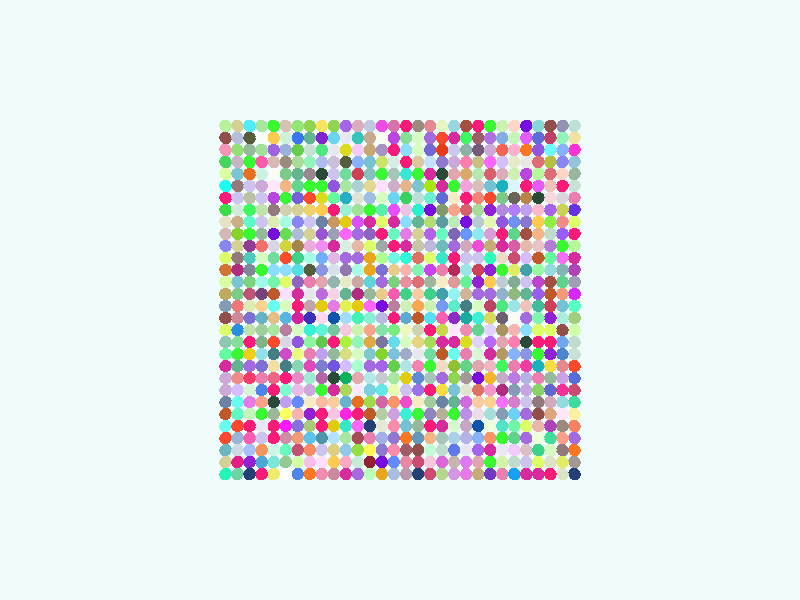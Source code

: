 global_settings {
  assumed_gamma 1
}
light_source {
  <-0.6, 1.6, 3.7>*10000
  rgb 1.3
}
camera {
  location <0,0,100>
  look_at <0,0,0>
}
background {
  color rgb < 0.87, 0.97, 0.97 >
}
sphere {
< -29.0, -29.0, 0 >, 1.0

pigment { color rgb < 0.016224738493169966, 0.05148973133680057, 0.1763305569382192 >
}}
sphere {
< -29.0, -27.0, 0 >, 1.0

pigment { color rgb < 0.3734283868661511, 0.31597418059982774, 0.3070587162823464 >
}}
sphere {
< -29.0, -25.0, 0 >, 1.0

pigment { color rgb < 0.9826318665064081, 0.18025882060802423, 0.01537099291157984 >
}}
sphere {
< -29.0, -23.0, 0 >, 1.0

pigment { color rgb < 0.3641111325594708, 0.1456648241532429, 0.7237846505507691 >
}}
sphere {
< -29.0, -21.0, 0 >, 1.0

pigment { color rgb < 0.9247296080482921, 0.2197939620862852, 0.12365569465989779 >
}}
sphere {
< -29.0, -19.0, 0 >, 1.0

pigment { color rgb < 0.9743659182878073, 0.8641351916804538, 0.3459046504589981 >
}}
sphere {
< -29.0, -17.0, 0 >, 1.0

pigment { color rgb < 0.05059534081984207, 0.7191468205781489, 0.3345399605658578 >
}}
sphere {
< -29.0, -15.0, 0 >, 1.0

pigment { color rgb < 0.597858639497809, 0.07251027727166814, 0.16229467032856149 >
}}
sphere {
< -29.0, -13.0, 0 >, 1.0

pigment { color rgb < 0.0920623590401155, 0.15968027397781037, 0.6854019859531961 >
}}
sphere {
< -29.0, -11.0, 0 >, 1.0

pigment { color rgb < 0.9703957614280585, 0.06582748362935431, 0.02614571299604329 >
}}
sphere {
< -29.0, -9.0, 0 >, 1.0

pigment { color rgb < 0.5840397680255878, 0.7431416868400212, 0.6739445474875588 >
}}
sphere {
< -29.0, -7.0, 0 >, 1.0

pigment { color rgb < 0.5202779688096972, 0.7231761057841825, 0.5896337323978799 >
}}
sphere {
< -29.0, -5.0, 0 >, 1.0

pigment { color rgb < 0.6127252382372002, 0.9977130587749884, 0.39138568356268266 >
}}
sphere {
< -29.0, -3.0, 0 >, 1.0

pigment { color rgb < 0.34707966486093644, 0.621004456725238, 0.19902810695928275 >
}}
sphere {
< -29.0, -1.0, 0 >, 1.0

pigment { color rgb < 0.10261261076281258, 0.9913517537936904, 0.5544329199588524 >
}}
sphere {
< -29.0, 1.0, 0 >, 1.0

pigment { color rgb < 0.6769413192423211, 0.02164251440874332, 0.9578199545485925 >
}}
sphere {
< -29.0, 3.0, 0 >, 1.0

pigment { color rgb < 0.3438687090971291, 0.3473646092189545, 0.45709963073762905 >
}}
sphere {
< -29.0, 5.0, 0 >, 1.0

pigment { color rgb < 0.41607047480843407, 0.05750284750909318, 0.4916102305065285 >
}}
sphere {
< -29.0, 7.0, 0 >, 1.0

pigment { color rgb < 0.6792014560098902, 0.02356406721699489, 0.3381117787161926 >
}}
sphere {
< -29.0, 9.0, 0 >, 1.0

pigment { color rgb < 0.4716221949764585, 0.949386555083159, 0.32098494005391254 >
}}
sphere {
< -29.0, 11.0, 0 >, 1.0

pigment { color rgb < 0.9448372689255375, 0.010924640314295075, 0.18506343123755054 >
}}
sphere {
< -29.0, 13.0, 0 >, 1.0

pigment { color rgb < 0.7259750753960553, 0.9931521712591019, 0.14104889907307405 >
}}
sphere {
< -29.0, 15.0, 0 >, 1.0

pigment { color rgb < 0.125112182342485, 0.03214548828144448, 0.757178479879746 >
}}
sphere {
< -29.0, 17.0, 0 >, 1.0

pigment { color rgb < 0.8165214227241888, 0.21040231122868225, 0.42670032074540576 >
}}
sphere {
< -29.0, 19.0, 0 >, 1.0

pigment { color rgb < 0.5752816206643705, 0.761065376785449, 0.6484737540029673 >
}}
sphere {
< -29.0, 21.0, 0 >, 1.0

pigment { color rgb < 0.302705157906177, 0.4828727904416199, 0.32348869324307716 >
}}
sphere {
< -29.0, 23.0, 0 >, 1.0

pigment { color rgb < 0.2926603180359826, 0.5609766854689852, 0.6856092200847073 >
}}
sphere {
< -29.0, 25.0, 0 >, 1.0

pigment { color rgb < 0.9938017468690792, 0.033318485213465254, 0.6717654975937729 >
}}
sphere {
< -29.0, 27.0, 0 >, 1.0

pigment { color rgb < 0.8816897081675915, 0.7584283891502912, 0.37245597206153513 >
}}
sphere {
< -29.0, 29.0, 0 >, 1.0

pigment { color rgb < 0.4978496120960234, 0.7437009329547667, 0.6579437843091499 >
}}
sphere {
< -27.0, -29.0, 0 >, 1.0

pigment { color rgb < 0.7329387321395439, 0.7683515812075518, 0.5784774557886727 >
}}
sphere {
< -27.0, -27.0, 0 >, 1.0

pigment { color rgb < 0.7515936857911932, 0.839586619902696, 0.136536985713537 >
}}
sphere {
< -27.0, -25.0, 0 >, 1.0

pigment { color rgb < 0.2976964983826734, 0.18991923506847153, 0.2018518499714681 >
}}
sphere {
< -27.0, -23.0, 0 >, 1.0

pigment { color rgb < 0.9550478497033242, 0.3524363180287463, 0.2501322316087772 >
}}
sphere {
< -27.0, -21.0, 0 >, 1.0

pigment { color rgb < 0.32640619615631616, 0.2584696223095071, 0.21168445239796696 >
}}
sphere {
< -27.0, -19.0, 0 >, 1.0

pigment { color rgb < 0.99845589311487, 0.7928464400750144, 0.9558257208310329 >
}}
sphere {
< -27.0, -17.0, 0 >, 1.0

pigment { color rgb < 0.29779077936697007, 0.709466635442058, 0.7368599642374577 >
}}
sphere {
< -27.0, -15.0, 0 >, 1.0

pigment { color rgb < 0.9045389185183068, 0.03111676517428652, 0.29454235357879455 >
}}
sphere {
< -27.0, -13.0, 0 >, 1.0

pigment { color rgb < 0.6025756156168106, 0.3625943135589531, 0.7816418951206133 >
}}
sphere {
< -27.0, -11.0, 0 >, 1.0

pigment { color rgb < 0.7698434794325204, 0.24945701641857143, 0.29708353308742197 >
}}
sphere {
< -27.0, -9.0, 0 >, 1.0

pigment { color rgb < 0.07704419573905263, 0.22882298546595903, 0.6289792449245515 >
}}
sphere {
< -27.0, -7.0, 0 >, 1.0

pigment { color rgb < 0.1650057570707909, 0.3747811035313555, 0.8750819706924167 >
}}
sphere {
< -27.0, -5.0, 0 >, 1.0

pigment { color rgb < 0.2824620918807781, 0.07614591612735033, 0.06995385683788358 >
}}
sphere {
< -27.0, -3.0, 0 >, 1.0

pigment { color rgb < 0.41845806012751774, 0.8538157497597385, 0.6980459022602103 >
}}
sphere {
< -27.0, -1.0, 0 >, 1.0

pigment { color rgb < 0.18124666046104754, 0.5405534976256057, 0.6595881113814102 >
}}
sphere {
< -27.0, 1.0, 0 >, 1.0

pigment { color rgb < 0.8695301913852748, 0.33398990520148875, 0.19548073537478738 >
}}
sphere {
< -27.0, 3.0, 0 >, 1.0

pigment { color rgb < 0.11358527620226078, 0.6519421067388012, 0.24240403103983332 >
}}
sphere {
< -27.0, 5.0, 0 >, 1.0

pigment { color rgb < 0.22742355423200922, 0.4644699516987535, 0.4661926620898139 >
}}
sphere {
< -27.0, 7.0, 0 >, 1.0

pigment { color rgb < 0.8823389616414876, 0.15868155576953147, 0.8721248972808504 >
}}
sphere {
< -27.0, 9.0, 0 >, 1.0

pigment { color rgb < 0.038919112447697524, 0.9413315018290198, 0.030186963010251255 >
}}
sphere {
< -27.0, 11.0, 0 >, 1.0

pigment { color rgb < 0.32220170037375484, 0.1124957229011252, 0.9345611240688296 >
}}
sphere {
< -27.0, 13.0, 0 >, 1.0

pigment { color rgb < 0.861052236032046, 0.2581578662144055, 0.26133424730460164 >
}}
sphere {
< -27.0, 15.0, 0 >, 1.0

pigment { color rgb < 0.5832921019724333, 0.6345278672401369, 0.09621795116253484 >
}}
sphere {
< -27.0, 17.0, 0 >, 1.0

pigment { color rgb < 0.7008573351327559, 0.6666481853118452, 0.7148197531765115 >
}}
sphere {
< -27.0, 19.0, 0 >, 1.0

pigment { color rgb < 0.9448372689255375, 0.010924640314295075, 0.18506343123755054 >
}}
sphere {
< -27.0, 21.0, 0 >, 1.0

pigment { color rgb < 0.9810773782325395, 0.6757233648571953, 0.5780733278666489 >
}}
sphere {
< -27.0, 23.0, 0 >, 1.0

pigment { color rgb < 0.252535758535664, 0.23880044939689904, 0.8703261846778443 >
}}
sphere {
< -27.0, 25.0, 0 >, 1.0

pigment { color rgb < 0.24459016469676453, 0.44610197042346544, 0.9882465245642224 >
}}
sphere {
< -27.0, 27.0, 0 >, 1.0

pigment { color rgb < 0.2972886863194688, 0.8999757076697664, 0.49230851126132313 >
}}
sphere {
< -27.0, 29.0, 0 >, 1.0

pigment { color rgb < 0.2834917280008744, 0.2886148809717417, 0.4422312511776708 >
}}
sphere {
< -25.0, -29.0, 0 >, 1.0

pigment { color rgb < 0.9448372689255375, 0.010924640314295075, 0.18506343123755054 >
}}
sphere {
< -25.0, -27.0, 0 >, 1.0

pigment { color rgb < 0.7329387321395439, 0.7683515812075518, 0.5784774557886727 >
}}
sphere {
< -25.0, -25.0, 0 >, 1.0

pigment { color rgb < 0.6812161090715063, 0.9770957384784787, 0.5393596683893053 >
}}
sphere {
< -25.0, -23.0, 0 >, 1.0

pigment { color rgb < 0.05059534081984207, 0.7191468205781489, 0.3345399605658578 >
}}
sphere {
< -25.0, -21.0, 0 >, 1.0

pigment { color rgb < 0.41607047480843407, 0.05750284750909318, 0.4916102305065285 >
}}
sphere {
< -25.0, -19.0, 0 >, 1.0

pigment { color rgb < 0.7512316182227325, 0.36897409948431237, 0.2176966037762068 >
}}
sphere {
< -25.0, -17.0, 0 >, 1.0

pigment { color rgb < 0.6351215622928191, 0.3941966469583361, 0.4966713584333049 >
}}
sphere {
< -25.0, -15.0, 0 >, 1.0

pigment { color rgb < 0.12529873896317545, 0.1323583964999775, 0.6046353981534649 >
}}
sphere {
< -25.0, -13.0, 0 >, 1.0

pigment { color rgb < 0.302705157906177, 0.4828727904416199, 0.32348869324307716 >
}}
sphere {
< -25.0, -11.0, 0 >, 1.0

pigment { color rgb < 0.9141618562967143, 0.723752869231043, 0.05447169203882163 >
}}
sphere {
< -25.0, -9.0, 0 >, 1.0

pigment { color rgb < 0.28467150625045445, 0.01487664944539413, 0.6523083687834118 >
}}
sphere {
< -25.0, -7.0, 0 >, 1.0

pigment { color rgb < 0.9448372689255375, 0.010924640314295075, 0.18506343123755054 >
}}
sphere {
< -25.0, -5.0, 0 >, 1.0

pigment { color rgb < 0.7259750753960553, 0.9931521712591019, 0.14104889907307405 >
}}
sphere {
< -25.0, -3.0, 0 >, 1.0

pigment { color rgb < 0.28467150625045445, 0.01487664944539413, 0.6523083687834118 >
}}
sphere {
< -25.0, -1.0, 0 >, 1.0

pigment { color rgb < 0.6168005449475095, 0.051166251694162446, 0.090954794718068 >
}}
sphere {
< -25.0, 1.0, 0 >, 1.0

pigment { color rgb < 0.5267525934571166, 0.1001110743822059, 0.02281301852646489 >
}}
sphere {
< -25.0, 3.0, 0 >, 1.0

pigment { color rgb < 0.3775953216410666, 0.07553348896773593, 0.05486324708436585 >
}}
sphere {
< -25.0, 5.0, 0 >, 1.0

pigment { color rgb < 0.29779077936697007, 0.709466635442058, 0.7368599642374577 >
}}
sphere {
< -25.0, 7.0, 0 >, 1.0

pigment { color rgb < 0.12838515834541253, 0.9713540511780593, 0.33739506185585666 >
}}
sphere {
< -25.0, 9.0, 0 >, 1.0

pigment { color rgb < 0.4374814045552513, 0.20557721089108905, 0.679177239709273 >
}}
sphere {
< -25.0, 11.0, 0 >, 1.0

pigment { color rgb < 0.5202779688096972, 0.7231761057841825, 0.5896337323978799 >
}}
sphere {
< -25.0, 13.0, 0 >, 1.0

pigment { color rgb < 0.2744383786177653, 0.8550511777917437, 0.05538663471696692 >
}}
sphere {
< -25.0, 15.0, 0 >, 1.0

pigment { color rgb < 0.3832868739322164, 0.12815274586699732, 0.8263096280375346 >
}}
sphere {
< -25.0, 17.0, 0 >, 1.0

pigment { color rgb < 0.918741466775713, 0.6916002904945293, 0.7258456158249214 >
}}
sphere {
< -25.0, 19.0, 0 >, 1.0

pigment { color rgb < 0.8544919008482852, 0.5500873161874379, 0.4841892397620736 >
}}
sphere {
< -25.0, 21.0, 0 >, 1.0

pigment { color rgb < 0.7310315038634594, 0.15154213332391753, 0.1769040748094155 >
}}
sphere {
< -25.0, 23.0, 0 >, 1.0

pigment { color rgb < 0.4633520625298817, 0.523723866238112, 0.053391969672001105 >
}}
sphere {
< -25.0, 25.0, 0 >, 1.0

pigment { color rgb < 0.15463189923898102, 0.9681944542574656, 0.99520623300273 >
}}
sphere {
< -25.0, 27.0, 0 >, 1.0

pigment { color rgb < 0.5224555368333771, 0.05324212544573925, 0.12418318447252408 >
}}
sphere {
< -25.0, 29.0, 0 >, 1.0

pigment { color rgb < 0.2824620918807781, 0.07614591612735033, 0.06995385683788358 >
}}
sphere {
< -23.0, -29.0, 0 >, 1.0

pigment { color rgb < 0.6792014560098902, 0.02356406721699489, 0.3381117787161926 >
}}
sphere {
< -23.0, -27.0, 0 >, 1.0

pigment { color rgb < 0.7259750753960553, 0.9931521712591019, 0.14104889907307405 >
}}
sphere {
< -23.0, -25.0, 0 >, 1.0

pigment { color rgb < 0.04674174133058839, 0.6461848415038057, 0.24469828544934713 >
}}
sphere {
< -23.0, -23.0, 0 >, 1.0

pigment { color rgb < 0.863958975494609, 0.9928133594630253, 0.7094746897560541 >
}}
sphere {
< -23.0, -21.0, 0 >, 1.0

pigment { color rgb < 0.7998089425391369, 0.47776344490908185, 0.3868692050638751 >
}}
sphere {
< -23.0, -19.0, 0 >, 1.0

pigment { color rgb < 0.2824620918807781, 0.07614591612735033, 0.06995385683788358 >
}}
sphere {
< -23.0, -17.0, 0 >, 1.0

pigment { color rgb < 0.2976964983826734, 0.18991923506847153, 0.2018518499714681 >
}}
sphere {
< -23.0, -15.0, 0 >, 1.0

pigment { color rgb < 0.24390207115770834, 0.6484825946572392, 0.13015674935240507 >
}}
sphere {
< -23.0, -13.0, 0 >, 1.0

pigment { color rgb < 0.8165214227241888, 0.21040231122868225, 0.42670032074540576 >
}}
sphere {
< -23.0, -11.0, 0 >, 1.0

pigment { color rgb < 0.01118123039227037, 0.4382295983436255, 0.5091523301972852 >
}}
sphere {
< -23.0, -9.0, 0 >, 1.0

pigment { color rgb < 0.038919112447697524, 0.9413315018290198, 0.030186963010251255 >
}}
sphere {
< -23.0, -7.0, 0 >, 1.0

pigment { color rgb < 0.9448372689255375, 0.010924640314295075, 0.18506343123755054 >
}}
sphere {
< -23.0, -5.0, 0 >, 1.0

pigment { color rgb < 0.7259750753960553, 0.9931521712591019, 0.14104889907307405 >
}}
sphere {
< -23.0, -3.0, 0 >, 1.0

pigment { color rgb < 0.2142719836356406, 0.9023072514127413, 0.43229867304271097 >
}}
sphere {
< -23.0, -1.0, 0 >, 1.0

pigment { color rgb < 0.0511459106350981, 0.5056730504114646, 0.3197797577452782 >
}}
sphere {
< -23.0, 1.0, 0 >, 1.0

pigment { color rgb < 0.31038234192579284, 0.11803482955377931, 0.8249528780452108 >
}}
sphere {
< -23.0, 3.0, 0 >, 1.0

pigment { color rgb < 0.5080278157368536, 0.060264393252937865, 0.6105034640381575 >
}}
sphere {
< -23.0, 5.0, 0 >, 1.0

pigment { color rgb < 0.3215294966578962, 0.9501705636016761, 0.37075522567257546 >
}}
sphere {
< -23.0, 7.0, 0 >, 1.0

pigment { color rgb < 0.5267525934571166, 0.1001110743822059, 0.02281301852646489 >
}}
sphere {
< -23.0, 9.0, 0 >, 1.0

pigment { color rgb < 0.8040373477437878, 0.5506672582655147, 0.5672045456055315 >
}}
sphere {
< -23.0, 11.0, 0 >, 1.0

pigment { color rgb < 0.9030516388700159, 0.4597378402924083, 0.23157126918926274 >
}}
sphere {
< -23.0, 13.0, 0 >, 1.0

pigment { color rgb < 0.9772388653812533, 0.5902915876613269, 0.07582724196847179 >
}}
sphere {
< -23.0, 15.0, 0 >, 1.0

pigment { color rgb < 0.9464732821303663, 0.49681602898279276, 0.5948517690213284 >
}}
sphere {
< -23.0, 17.0, 0 >, 1.0

pigment { color rgb < 0.022917475983858293, 0.06894749733959193, 0.0399883132963752 >
}}
sphere {
< -23.0, 19.0, 0 >, 1.0

pigment { color rgb < 0.7843800725850711, 0.10787227308481173, 0.8942651408804344 >
}}
sphere {
< -23.0, 21.0, 0 >, 1.0

pigment { color rgb < 0.45070267907381933, 0.9752505469922245, 0.3191012640019256 >
}}
sphere {
< -23.0, 23.0, 0 >, 1.0

pigment { color rgb < 0.7310315038634594, 0.15154213332391753, 0.1769040748094155 >
}}
sphere {
< -23.0, 25.0, 0 >, 1.0

pigment { color rgb < 0.2854168164469014, 0.09018016001916918, 0.7360743206522968 >
}}
sphere {
< -23.0, 27.0, 0 >, 1.0

pigment { color rgb < 0.12038162336535518, 0.14550250863304526, 0.6933583000453238 >
}}
sphere {
< -23.0, 29.0, 0 >, 1.0

pigment { color rgb < 0.24409443558406707, 0.6808112388045089, 0.6805084551830987 >
}}
sphere {
< -21.0, -29.0, 0 >, 1.0

pigment { color rgb < 0.6792014560098902, 0.02356406721699489, 0.3381117787161926 >
}}
sphere {
< -21.0, -27.0, 0 >, 1.0

pigment { color rgb < 0.6070978035397719, 0.543738608343327, 0.8552550873907239 >
}}
sphere {
< -21.0, -25.0, 0 >, 1.0

pigment { color rgb < 0.7260614351534618, 0.5277380470110082, 0.5692986914783922 >
}}
sphere {
< -21.0, -23.0, 0 >, 1.0

pigment { color rgb < 0.3641111325594708, 0.1456648241532429, 0.7237846505507691 >
}}
sphere {
< -21.0, -21.0, 0 >, 1.0

pigment { color rgb < 0.7259750753960553, 0.9931521712591019, 0.14104889907307405 >
}}
sphere {
< -21.0, -19.0, 0 >, 1.0

pigment { color rgb < 0.3641111325594708, 0.1456648241532429, 0.7237846505507691 >
}}
sphere {
< -21.0, -17.0, 0 >, 1.0

pigment { color rgb < 0.6070978035397719, 0.543738608343327, 0.8552550873907239 >
}}
sphere {
< -21.0, -15.0, 0 >, 1.0

pigment { color rgb < 0.5626538118802843, 0.377570733009844, 0.7667181204462495 >
}}
sphere {
< -21.0, -13.0, 0 >, 1.0

pigment { color rgb < 0.46265118840772357, 0.4488220703036496, 0.7852381918248438 >
}}
sphere {
< -21.0, -11.0, 0 >, 1.0

pigment { color rgb < 0.8903635139219515, 0.04212862042409693, 0.3658714915228688 >
}}
sphere {
< -21.0, -9.0, 0 >, 1.0

pigment { color rgb < 0.2537380324853943, 0.3035708466693158, 0.7600962904509395 >
}}
sphere {
< -21.0, -7.0, 0 >, 1.0

pigment { color rgb < 0.022917475983858293, 0.06894749733959193, 0.0399883132963752 >
}}
sphere {
< -21.0, -5.0, 0 >, 1.0

pigment { color rgb < 0.252151092605444, 0.7209370628987448, 0.9770065062909253 >
}}
sphere {
< -21.0, -3.0, 0 >, 1.0

pigment { color rgb < 0.3641111325594708, 0.1456648241532429, 0.7237846505507691 >
}}
sphere {
< -21.0, -1.0, 0 >, 1.0

pigment { color rgb < 0.8544919008482852, 0.5500873161874379, 0.4841892397620736 >
}}
sphere {
< -21.0, 1.0, 0 >, 1.0

pigment { color rgb < 0.12448520977825117, 0.45460580286156127, 0.28084744898318226 >
}}
sphere {
< -21.0, 3.0, 0 >, 1.0

pigment { color rgb < 0.6070978035397719, 0.543738608343327, 0.8552550873907239 >
}}
sphere {
< -21.0, 5.0, 0 >, 1.0

pigment { color rgb < 0.053567057844009835, 0.3534762389220355, 0.3997115176800572 >
}}
sphere {
< -21.0, 7.0, 0 >, 1.0

pigment { color rgb < 0.6630736738797374, 0.5122327762828597, 0.9827265225691915 >
}}
sphere {
< -21.0, 9.0, 0 >, 1.0

pigment { color rgb < 0.7896529771848497, 0.4843362943058561, 0.41607826710178075 >
}}
sphere {
< -21.0, 11.0, 0 >, 1.0

pigment { color rgb < 0.3775953216410666, 0.07553348896773593, 0.05486324708436585 >
}}
sphere {
< -21.0, 13.0, 0 >, 1.0

pigment { color rgb < 0.25097470200473637, 0.17716853650275932, 0.6472246628615062 >
}}
sphere {
< -21.0, 15.0, 0 >, 1.0

pigment { color rgb < 0.5260866438011031, 0.35255573433636456, 0.8554936405914575 >
}}
sphere {
< -21.0, 17.0, 0 >, 1.0

pigment { color rgb < 0.47715194732817934, 0.2235471849945596, 0.06430268468583744 >
}}
sphere {
< -21.0, 19.0, 0 >, 1.0

pigment { color rgb < 0.9448372689255375, 0.010924640314295075, 0.18506343123755054 >
}}
sphere {
< -21.0, 21.0, 0 >, 1.0

pigment { color rgb < 0.4890927755413105, 0.060555368624389594, 0.7511982802906041 >
}}
sphere {
< -21.0, 23.0, 0 >, 1.0

pigment { color rgb < 0.8295075470928673, 0.8063774824092519, 0.775705161097289 >
}}
sphere {
< -21.0, 25.0, 0 >, 1.0

pigment { color rgb < 0.9826318665064081, 0.18025882060802423, 0.01537099291157984 >
}}
sphere {
< -21.0, 27.0, 0 >, 1.0

pigment { color rgb < 0.756911532704396, 0.11305806343639857, 0.9773655101525887 >
}}
sphere {
< -21.0, 29.0, 0 >, 1.0

pigment { color rgb < 0.19205648287273847, 0.0035943032161721566, 0.7295639734238614 >
}}
sphere {
< -19.0, -29.0, 0 >, 1.0

pigment { color rgb < 0.007244558099879228, 0.35489789484061884, 0.8951220202954654 >
}}
sphere {
< -19.0, -27.0, 0 >, 1.0

pigment { color rgb < 0.5202779688096972, 0.7231761057841825, 0.5896337323978799 >
}}
sphere {
< -19.0, -25.0, 0 >, 1.0

pigment { color rgb < 0.8902302087245124, 0.5910612145609911, 0.9691211988610414 >
}}
sphere {
< -19.0, -23.0, 0 >, 1.0

pigment { color rgb < 0.11358527620226078, 0.6519421067388012, 0.24240403103983332 >
}}
sphere {
< -19.0, -21.0, 0 >, 1.0

pigment { color rgb < 0.16049346538752796, 0.9144306364709393, 0.395264154935386 >
}}
sphere {
< -19.0, -19.0, 0 >, 1.0

pigment { color rgb < 0.1492573540046912, 0.6370358439091199, 0.9083809919839818 >
}}
sphere {
< -19.0, -17.0, 0 >, 1.0

pigment { color rgb < 0.658588080544292, 0.21249361752267193, 0.5983683627607838 >
}}
sphere {
< -19.0, -15.0, 0 >, 1.0

pigment { color rgb < 0.22600503330103794, 0.33777256969088887, 0.457207060905925 >
}}
sphere {
< -19.0, -13.0, 0 >, 1.0

pigment { color rgb < 0.4839669552198229, 0.19603314956298767, 0.7628684072766216 >
}}
sphere {
< -19.0, -11.0, 0 >, 1.0

pigment { color rgb < 0.8165214227241888, 0.21040231122868225, 0.42670032074540576 >
}}
sphere {
< -19.0, -9.0, 0 >, 1.0

pigment { color rgb < 0.24459016469676453, 0.44610197042346544, 0.9882465245642224 >
}}
sphere {
< -19.0, -7.0, 0 >, 1.0

pigment { color rgb < 0.9916204574402671, 0.20455446060032112, 0.4245680191686866 >
}}
sphere {
< -19.0, -5.0, 0 >, 1.0

pigment { color rgb < 0.9123911215203203, 0.4555064379509869, 0.4211742707881223 >
}}
sphere {
< -19.0, -3.0, 0 >, 1.0

pigment { color rgb < 0.9637974865415994, 0.9703396062129633, 0.9124363305826921 >
}}
sphere {
< -19.0, -1.0, 0 >, 1.0

pigment { color rgb < 0.32568781611612807, 0.7752295354870885, 0.7851055778959612 >
}}
sphere {
< -19.0, 1.0, 0 >, 1.0

pigment { color rgb < 0.2808901208886041, 0.48656914168372967, 0.20977019841601063 >
}}
sphere {
< -19.0, 3.0, 0 >, 1.0

pigment { color rgb < 0.2145572242759316, 0.419614801510956, 0.26625267080068993 >
}}
sphere {
< -19.0, 5.0, 0 >, 1.0

pigment { color rgb < 0.7515936857911932, 0.839586619902696, 0.136536985713537 >
}}
sphere {
< -19.0, 7.0, 0 >, 1.0

pigment { color rgb < 0.597858639497809, 0.07251027727166814, 0.16229467032856149 >
}}
sphere {
< -19.0, 9.0, 0 >, 1.0

pigment { color rgb < 0.6771601146883077, 0.11208823482240182, 0.38593816367540223 >
}}
sphere {
< -19.0, 11.0, 0 >, 1.0

pigment { color rgb < 0.11358527620226078, 0.6519421067388012, 0.24240403103983332 >
}}
sphere {
< -19.0, 13.0, 0 >, 1.0

pigment { color rgb < 0.1649232882677638, 0.28373119004132674, 0.8851814817378656 >
}}
sphere {
< -19.0, 15.0, 0 >, 1.0

pigment { color rgb < 0.44531569314370745, 0.20052004471133622, 0.9801392518432842 >
}}
sphere {
< -19.0, 17.0, 0 >, 1.0

pigment { color rgb < 0.14104395586550955, 0.12620852378103842, 0.09585854285896545 >
}}
sphere {
< -19.0, 19.0, 0 >, 1.0

pigment { color rgb < 0.6796752733278122, 0.923128064957333, 0.986460491706227 >
}}
sphere {
< -19.0, 21.0, 0 >, 1.0

pigment { color rgb < 0.6111588262971049, 0.882951751538856, 0.437861269646016 >
}}
sphere {
< -19.0, 23.0, 0 >, 1.0

pigment { color rgb < 0.7856629969657745, 0.8338994636119128, 0.5762068325097836 >
}}
sphere {
< -19.0, 25.0, 0 >, 1.0

pigment { color rgb < 0.9726649758368794, 0.4425665598227063, 0.6178003484549941 >
}}
sphere {
< -19.0, 27.0, 0 >, 1.0

pigment { color rgb < 0.5581638625888278, 0.9143501507132668, 0.4974178040912455 >
}}
sphere {
< -19.0, 29.0, 0 >, 1.0

pigment { color rgb < 0.9810773782325395, 0.6757233648571953, 0.5780733278666489 >
}}
sphere {
< -17.0, -29.0, 0 >, 1.0

pigment { color rgb < 0.8165214227241888, 0.21040231122868225, 0.42670032074540576 >
}}
sphere {
< -17.0, -27.0, 0 >, 1.0

pigment { color rgb < 0.6488703336953965, 0.8943296373163798, 0.39123630482098926 >
}}
sphere {
< -17.0, -25.0, 0 >, 1.0

pigment { color rgb < 0.7961719731228242, 0.808837996568726, 0.8978095416664649 >
}}
sphere {
< -17.0, -23.0, 0 >, 1.0

pigment { color rgb < 0.038919112447697524, 0.9413315018290198, 0.030186963010251255 >
}}
sphere {
< -17.0, -21.0, 0 >, 1.0

pigment { color rgb < 0.08284711406216827, 0.7668501405585998, 0.604917452636792 >
}}
sphere {
< -17.0, -19.0, 0 >, 1.0

pigment { color rgb < 0.22600503330103794, 0.33777256969088887, 0.457207060905925 >
}}
sphere {
< -17.0, -17.0, 0 >, 1.0

pigment { color rgb < 0.8921630261627443, 0.1677943195191609, 0.9678816520695092 >
}}
sphere {
< -17.0, -15.0, 0 >, 1.0

pigment { color rgb < 0.439742757258509, 0.024519083118545004, 0.21346961328732494 >
}}
sphere {
< -17.0, -13.0, 0 >, 1.0

pigment { color rgb < 0.5540919728911523, 0.40643847978974834, 0.5661152977752456 >
}}
sphere {
< -17.0, -11.0, 0 >, 1.0

pigment { color rgb < 0.0504211604561563, 0.9280665969283184, 0.11117617163853288 >
}}
sphere {
< -17.0, -9.0, 0 >, 1.0

pigment { color rgb < 0.46262058270821604, 0.31980035028565956, 0.12294235580282409 >
}}
sphere {
< -17.0, -7.0, 0 >, 1.0

pigment { color rgb < 0.7491992972067744, 0.3780462709767477, 0.4340212007581994 >
}}
sphere {
< -17.0, -5.0, 0 >, 1.0

pigment { color rgb < 0.3972469944428695, 0.29018202649378033, 0.11374592865441235 >
}}
sphere {
< -17.0, -3.0, 0 >, 1.0

pigment { color rgb < 0.14878310652189808, 0.11322923389454476, 0.1649206063594585 >
}}
sphere {
< -17.0, -1.0, 0 >, 1.0

pigment { color rgb < 0.0779495008682719, 0.8088656369486678, 0.21719072846527243 >
}}
sphere {
< -17.0, 1.0, 0 >, 1.0

pigment { color rgb < 0.28773777778630993, 0.4314724210144235, 0.6006112327594365 >
}}
sphere {
< -17.0, 3.0, 0 >, 1.0

pigment { color rgb < 0.5436525154099511, 0.597614733438485, 0.641686103682478 >
}}
sphere {
< -17.0, 5.0, 0 >, 1.0

pigment { color rgb < 0.038919112447697524, 0.9413315018290198, 0.030186963010251255 >
}}
sphere {
< -17.0, 7.0, 0 >, 1.0

pigment { color rgb < 0.8207702708045029, 0.7247585473937376, 0.5559470473531745 >
}}
sphere {
< -17.0, 9.0, 0 >, 1.0

pigment { color rgb < 0.6792014560098902, 0.02356406721699489, 0.3381117787161926 >
}}
sphere {
< -17.0, 11.0, 0 >, 1.0

pigment { color rgb < 0.9448372689255375, 0.010924640314295075, 0.18506343123755054 >
}}
sphere {
< -17.0, 13.0, 0 >, 1.0

pigment { color rgb < 0.2854168164469014, 0.09018016001916918, 0.7360743206522968 >
}}
sphere {
< -17.0, 15.0, 0 >, 1.0

pigment { color rgb < 0.43953127319311613, 0.254390071994842, 0.7021390171141106 >
}}
sphere {
< -17.0, 17.0, 0 >, 1.0

pigment { color rgb < 0.19995413496986358, 0.5933007605016929, 0.24368780357772368 >
}}
sphere {
< -17.0, 19.0, 0 >, 1.0

pigment { color rgb < 0.01118123039227037, 0.4382295983436255, 0.5091523301972852 >
}}
sphere {
< -17.0, 21.0, 0 >, 1.0

pigment { color rgb < 0.710526906576246, 0.41815467149387053, 0.4881142232852723 >
}}
sphere {
< -17.0, 23.0, 0 >, 1.0

pigment { color rgb < 0.6630736738797374, 0.5122327762828597, 0.9827265225691915 >
}}
sphere {
< -17.0, 25.0, 0 >, 1.0

pigment { color rgb < 0.925354564257216, 0.13074111988066617, 0.08795308430791515 >
}}
sphere {
< -17.0, 27.0, 0 >, 1.0

pigment { color rgb < 0.23145175525837003, 0.41549610172216844, 0.794220103610907 >
}}
sphere {
< -17.0, 29.0, 0 >, 1.0

pigment { color rgb < 0.5952651878240638, 0.8928096356944147, 0.42942330056009104 >
}}
sphere {
< -15.0, -29.0, 0 >, 1.0

pigment { color rgb < 0.16211006932725713, 0.042243501750209966, 0.5294858928821864 >
}}
sphere {
< -15.0, -27.0, 0 >, 1.0

pigment { color rgb < 0.038919112447697524, 0.9413315018290198, 0.030186963010251255 >
}}
sphere {
< -15.0, -25.0, 0 >, 1.0

pigment { color rgb < 0.6792014560098902, 0.02356406721699489, 0.3381117787161926 >
}}
sphere {
< -15.0, -23.0, 0 >, 1.0

pigment { color rgb < 0.9377633009444354, 0.2989824788327303, 0.14154627634639205 >
}}
sphere {
< -15.0, -21.0, 0 >, 1.0

pigment { color rgb < 0.8506991642723899, 0.9808701331060568, 0.7145751277852647 >
}}
sphere {
< -15.0, -19.0, 0 >, 1.0

pigment { color rgb < 0.39422619276816373, 0.7286897283285678, 0.6902713194778533 >
}}
sphere {
< -15.0, -17.0, 0 >, 1.0

pigment { color rgb < 0.9565224553796278, 0.6531982720830866, 0.2781463052690152 >
}}
sphere {
< -15.0, -15.0, 0 >, 1.0

pigment { color rgb < 0.8988949145055927, 0.3028600558361172, 0.5853789562873852 >
}}
sphere {
< -15.0, -13.0, 0 >, 1.0

pigment { color rgb < 0.8942483472336217, 0.46107905718038567, 0.025159273083761757 >
}}
sphere {
< -15.0, -11.0, 0 >, 1.0

pigment { color rgb < 0.8629710640555389, 0.4648081423040604, 0.5488742421423023 >
}}
sphere {
< -15.0, -9.0, 0 >, 1.0

pigment { color rgb < 0.6792014560098902, 0.02356406721699489, 0.3381117787161926 >
}}
sphere {
< -15.0, -7.0, 0 >, 1.0

pigment { color rgb < 0.4714680179414973, 0.13800259654348512, 0.9534428681599448 >
}}
sphere {
< -15.0, -5.0, 0 >, 1.0

pigment { color rgb < 0.7429060094396958, 0.6528038106014431, 0.9841095650107786 >
}}
sphere {
< -15.0, -3.0, 0 >, 1.0

pigment { color rgb < 0.6884015296944814, 0.6940736388849981, 0.10776615943168522 >
}}
sphere {
< -15.0, -1.0, 0 >, 1.0

pigment { color rgb < 0.5224555368333771, 0.05324212544573925, 0.12418318447252408 >
}}
sphere {
< -15.0, 1.0, 0 >, 1.0

pigment { color rgb < 0.3641111325594708, 0.1456648241532429, 0.7237846505507691 >
}}
sphere {
< -15.0, 3.0, 0 >, 1.0

pigment { color rgb < 0.9772388653812533, 0.5902915876613269, 0.07582724196847179 >
}}
sphere {
< -15.0, 5.0, 0 >, 1.0

pigment { color rgb < 0.28467150625045445, 0.01487664944539413, 0.6523083687834118 >
}}
sphere {
< -15.0, 7.0, 0 >, 1.0

pigment { color rgb < 0.025686248293375624, 0.9856179295300299, 0.49661839950071696 >
}}
sphere {
< -15.0, 9.0, 0 >, 1.0

pigment { color rgb < 0.5669047598096276, 0.4169091039328917, 0.1847547555788569 >
}}
sphere {
< -15.0, 11.0, 0 >, 1.0

pigment { color rgb < 0.6836025603688906, 0.34180119524854213, 0.6817730712595097 >
}}
sphere {
< -15.0, 13.0, 0 >, 1.0

pigment { color rgb < 0.7834506068832188, 0.932598252725155, 0.42339139042002427 >
}}
sphere {
< -15.0, 15.0, 0 >, 1.0

pigment { color rgb < 0.28467150625045445, 0.01487664944539413, 0.6523083687834118 >
}}
sphere {
< -15.0, 17.0, 0 >, 1.0

pigment { color rgb < 0.9703957614280585, 0.06582748362935431, 0.02614571299604329 >
}}
sphere {
< -15.0, 19.0, 0 >, 1.0

pigment { color rgb < 0.18124666046104754, 0.5405534976256057, 0.6595881113814102 >
}}
sphere {
< -15.0, 21.0, 0 >, 1.0

pigment { color rgb < 0.6811619629922502, 0.11767622174458947, 0.1523931310551091 >
}}
sphere {
< -15.0, 23.0, 0 >, 1.0

pigment { color rgb < 0.9898771161463361, 0.13410782044463987, 0.9550516137709931 >
}}
sphere {
< -15.0, 25.0, 0 >, 1.0

pigment { color rgb < 0.610777240726784, 0.39664416138828096, 0.6877761054967749 >
}}
sphere {
< -15.0, 27.0, 0 >, 1.0

pigment { color rgb < 0.44317135296317445, 0.15898415575300173, 0.7489264794067824 >
}}
sphere {
< -15.0, 29.0, 0 >, 1.0

pigment { color rgb < 0.038919112447697524, 0.9413315018290198, 0.030186963010251255 >
}}
sphere {
< -13.0, -29.0, 0 >, 1.0

pigment { color rgb < 0.5669047598096276, 0.4169091039328917, 0.1847547555788569 >
}}
sphere {
< -13.0, -27.0, 0 >, 1.0

pigment { color rgb < 0.7491992972067744, 0.3780462709767477, 0.4340212007581994 >
}}
sphere {
< -13.0, -25.0, 0 >, 1.0

pigment { color rgb < 0.3832868739322164, 0.12815274586699732, 0.8263096280375346 >
}}
sphere {
< -13.0, -23.0, 0 >, 1.0

pigment { color rgb < 0.24459016469676453, 0.44610197042346544, 0.9882465245642224 >
}}
sphere {
< -13.0, -21.0, 0 >, 1.0

pigment { color rgb < 0.004347310941641647, 0.08643047779571078, 0.41011614357505544 >
}}
sphere {
< -13.0, -19.0, 0 >, 1.0

pigment { color rgb < 0.8425243649151971, 0.7128477113788763, 0.8125386394397479 >
}}
sphere {
< -13.0, -17.0, 0 >, 1.0

pigment { color rgb < 0.9368916887940494, 0.5987063525186016, 0.36011515721611 >
}}
sphere {
< -13.0, -15.0, 0 >, 1.0

pigment { color rgb < 0.7338556419651272, 0.16831157174636824, 0.11649412667265602 >
}}
sphere {
< -13.0, -13.0, 0 >, 1.0

pigment { color rgb < 0.19205648287273847, 0.0035943032161721566, 0.7295639734238614 >
}}
sphere {
< -13.0, -11.0, 0 >, 1.0

pigment { color rgb < 0.7491992972067744, 0.3780462709767477, 0.4340212007581994 >
}}
sphere {
< -13.0, -9.0, 0 >, 1.0

pigment { color rgb < 0.6874684848259074, 0.9088766286792449, 0.6853468954285588 >
}}
sphere {
< -13.0, -7.0, 0 >, 1.0

pigment { color rgb < 0.7429060094396958, 0.6528038106014431, 0.9841095650107786 >
}}
sphere {
< -13.0, -5.0, 0 >, 1.0

pigment { color rgb < 0.11885010120648254, 0.6582819768496306, 0.2656408177893591 >
}}
sphere {
< -13.0, -3.0, 0 >, 1.0

pigment { color rgb < 0.042510818367260894, 0.8788580002052886, 0.6665490600151313 >
}}
sphere {
< -13.0, -1.0, 0 >, 1.0

pigment { color rgb < 0.6812161090715063, 0.9770957384784787, 0.5393596683893053 >
}}
sphere {
< -13.0, 1.0, 0 >, 1.0

pigment { color rgb < 0.3641111325594708, 0.1456648241532429, 0.7237846505507691 >
}}
sphere {
< -13.0, 3.0, 0 >, 1.0

pigment { color rgb < 0.28467150625045445, 0.01487664944539413, 0.6523083687834118 >
}}
sphere {
< -13.0, 5.0, 0 >, 1.0

pigment { color rgb < 0.6168005449475095, 0.051166251694162446, 0.090954794718068 >
}}
sphere {
< -13.0, 7.0, 0 >, 1.0

pigment { color rgb < 0.6070978035397719, 0.543738608343327, 0.8552550873907239 >
}}
sphere {
< -13.0, 9.0, 0 >, 1.0

pigment { color rgb < 0.8615325245062206, 0.07518331464841566, 0.677806574547492 >
}}
sphere {
< -13.0, 11.0, 0 >, 1.0

pigment { color rgb < 0.26765235676504506, 0.822888935173402, 0.891816297164358 >
}}
sphere {
< -13.0, 13.0, 0 >, 1.0

pigment { color rgb < 0.4691574120853369, 0.5899398197383243, 0.6330241722877628 >
}}
sphere {
< -13.0, 15.0, 0 >, 1.0

pigment { color rgb < 0.3956538929286124, 0.7006976177894989, 0.309339809174515 >
}}
sphere {
< -13.0, 17.0, 0 >, 1.0

pigment { color rgb < 0.9187247547615389, 0.2323608762495878, 0.18174906911185895 >
}}
sphere {
< -13.0, 19.0, 0 >, 1.0

pigment { color rgb < 0.6991303411183085, 0.5229663339657044, 0.5179597714309616 >
}}
sphere {
< -13.0, 21.0, 0 >, 1.0

pigment { color rgb < 0.4731253538509458, 0.8031109780188029, 0.4455476591501044 >
}}
sphere {
< -13.0, 23.0, 0 >, 1.0

pigment { color rgb < 0.5657351533735716, 0.5245989194078693, 0.22280853733337702 >
}}
sphere {
< -13.0, 25.0, 0 >, 1.0

pigment { color rgb < 0.18353250295634793, 0.10127144203186966, 0.18796036528221005 >
}}
sphere {
< -13.0, 27.0, 0 >, 1.0

pigment { color rgb < 0.357980226281027, 0.10983551726158813, 0.13154804983092472 >
}}
sphere {
< -13.0, 29.0, 0 >, 1.0

pigment { color rgb < 0.9448372689255375, 0.010924640314295075, 0.18506343123755054 >
}}
sphere {
< -11.0, -29.0, 0 >, 1.0

pigment { color rgb < 0.7933224732327541, 0.19456125344428543, 0.7909838703290633 >
}}
sphere {
< -11.0, -27.0, 0 >, 1.0

pigment { color rgb < 0.7170241131565518, 0.1921421357115024, 0.89533618531827 >
}}
sphere {
< -11.0, -25.0, 0 >, 1.0

pigment { color rgb < 0.7961719731228242, 0.808837996568726, 0.8978095416664649 >
}}
sphere {
< -11.0, -23.0, 0 >, 1.0

pigment { color rgb < 0.46265118840772357, 0.4488220703036496, 0.7852381918248438 >
}}
sphere {
< -11.0, -21.0, 0 >, 1.0

pigment { color rgb < 0.5640311904506055, 0.38490205922301435, 0.5425030530118112 >
}}
sphere {
< -11.0, -19.0, 0 >, 1.0

pigment { color rgb < 0.5159967966439094, 0.2677961335284257, 0.8172680274414301 >
}}
sphere {
< -11.0, -17.0, 0 >, 1.0

pigment { color rgb < 0.6405229496107703, 0.14288100171353169, 0.755042835405042 >
}}
sphere {
< -11.0, -15.0, 0 >, 1.0

pigment { color rgb < 0.7495640588753362, 0.786319158379866, 0.6285714495968836 >
}}
sphere {
< -11.0, -13.0, 0 >, 1.0

pigment { color rgb < 0.3734283868661511, 0.31597418059982774, 0.3070587162823464 >
}}
sphere {
< -11.0, -11.0, 0 >, 1.0

pigment { color rgb < 0.11358527620226078, 0.6519421067388012, 0.24240403103983332 >
}}
sphere {
< -11.0, -9.0, 0 >, 1.0

pigment { color rgb < 0.8165214227241888, 0.21040231122868225, 0.42670032074540576 >
}}
sphere {
< -11.0, -7.0, 0 >, 1.0

pigment { color rgb < 0.6999160347227407, 0.7228553710414218, 0.013786467843521666 >
}}
sphere {
< -11.0, -5.0, 0 >, 1.0

pigment { color rgb < 0.8876640937594027, 0.25888910302631996, 0.4476135491062784 >
}}
sphere {
< -11.0, -3.0, 0 >, 1.0

pigment { color rgb < 0.010512105958880413, 0.40740064835499656, 0.34367813377910417 >
}}
sphere {
< -11.0, -1.0, 0 >, 1.0

pigment { color rgb < 0.057244702868374464, 0.20747222998410153, 0.22649120523001054 >
}}
sphere {
< -11.0, 1.0, 0 >, 1.0

pigment { color rgb < 0.6210207534305429, 0.45634872895553336, 0.32772527122753603 >
}}
sphere {
< -11.0, 3.0, 0 >, 1.0

pigment { color rgb < 0.14033628491979233, 0.8669139190146844, 0.3017044616209672 >
}}
sphere {
< -11.0, 5.0, 0 >, 1.0

pigment { color rgb < 0.32568781611612807, 0.7752295354870885, 0.7851055778959612 >
}}
sphere {
< -11.0, 7.0, 0 >, 1.0

pigment { color rgb < 0.6070978035397719, 0.543738608343327, 0.8552550873907239 >
}}
sphere {
< -11.0, 9.0, 0 >, 1.0

pigment { color rgb < 0.6351215622928191, 0.3941966469583361, 0.4966713584333049 >
}}
sphere {
< -11.0, 11.0, 0 >, 1.0

pigment { color rgb < 0.14913744243136884, 0.3019903226834605, 0.9718496595945983 >
}}
sphere {
< -11.0, 13.0, 0 >, 1.0

pigment { color rgb < 0.19205648287273847, 0.0035943032161721566, 0.7295639734238614 >
}}
sphere {
< -11.0, 15.0, 0 >, 1.0

pigment { color rgb < 0.6811619629922502, 0.11767622174458947, 0.1523931310551091 >
}}
sphere {
< -11.0, 17.0, 0 >, 1.0

pigment { color rgb < 0.9448372689255375, 0.010924640314295075, 0.18506343123755054 >
}}
sphere {
< -11.0, 19.0, 0 >, 1.0

pigment { color rgb < 0.893232579042731, 0.35824615925793635, 0.7055914790398254 >
}}
sphere {
< -11.0, 21.0, 0 >, 1.0

pigment { color rgb < 0.7187836936691475, 0.39769656084872307, 0.15068723625107838 >
}}
sphere {
< -11.0, 23.0, 0 >, 1.0

pigment { color rgb < 0.9916204574402671, 0.20455446060032112, 0.4245680191686866 >
}}
sphere {
< -11.0, 25.0, 0 >, 1.0

pigment { color rgb < 0.26261548982047833, 0.43701663783258593, 0.37965938251629583 >
}}
sphere {
< -11.0, 27.0, 0 >, 1.0

pigment { color rgb < 0.0504211604561563, 0.9280665969283184, 0.11117617163853288 >
}}
sphere {
< -11.0, 29.0, 0 >, 1.0

pigment { color rgb < 0.3775953216410666, 0.07553348896773593, 0.05486324708436585 >
}}
sphere {
< -9.0, -29.0, 0 >, 1.0

pigment { color rgb < 0.6681825646221815, 0.31119385463092464, 0.7728631102799148 >
}}
sphere {
< -9.0, -27.0, 0 >, 1.0

pigment { color rgb < 0.5722214287447733, 0.45290444829611365, 0.4348699286792852 >
}}
sphere {
< -9.0, -25.0, 0 >, 1.0

pigment { color rgb < 0.111929368199295, 0.1843235045858137, 0.8471040397933811 >
}}
sphere {
< -9.0, -23.0, 0 >, 1.0

pigment { color rgb < 0.409548702659817, 0.6380151708847845, 0.8119057040756974 >
}}
sphere {
< -9.0, -21.0, 0 >, 1.0

pigment { color rgb < 0.6692106534312573, 0.9460295682476404, 0.6201013736195219 >
}}
sphere {
< -9.0, -19.0, 0 >, 1.0

pigment { color rgb < 0.038919112447697524, 0.9413315018290198, 0.030186963010251255 >
}}
sphere {
< -9.0, -17.0, 0 >, 1.0

pigment { color rgb < 0.12448520977825117, 0.45460580286156127, 0.28084744898318226 >
}}
sphere {
< -9.0, -15.0, 0 >, 1.0

pigment { color rgb < 0.19697147999609976, 0.5571800143002446, 0.6503933117486265 >
}}
sphere {
< -9.0, -13.0, 0 >, 1.0

pigment { color rgb < 0.28157922995747864, 0.6616138927890133, 0.08568907672855053 >
}}
sphere {
< -9.0, -11.0, 0 >, 1.0

pigment { color rgb < 0.2856484275249811, 0.5248238200288504, 0.033318431724129294 >
}}
sphere {
< -9.0, -9.0, 0 >, 1.0

pigment { color rgb < 0.13584562749762208, 0.985423602471439, 0.859408153276775 >
}}
sphere {
< -9.0, -7.0, 0 >, 1.0

pigment { color rgb < 0.6792014560098902, 0.02356406721699489, 0.3381117787161926 >
}}
sphere {
< -9.0, -5.0, 0 >, 1.0

pigment { color rgb < 0.99845589311487, 0.7928464400750144, 0.9558257208310329 >
}}
sphere {
< -9.0, -3.0, 0 >, 1.0

pigment { color rgb < 0.2733651892560619, 0.024401284823283742, 0.5441268865603711 >
}}
sphere {
< -9.0, -1.0, 0 >, 1.0

pigment { color rgb < 0.11370083065320324, 0.8219105631610191, 0.5840267587731687 >
}}
sphere {
< -9.0, 1.0, 0 >, 1.0

pigment { color rgb < 0.2878743838533515, 0.8972847449516906, 0.8813366996356354 >
}}
sphere {
< -9.0, 3.0, 0 >, 1.0

pigment { color rgb < 0.7270283523518934, 0.3166242254439643, 0.32557990534943526 >
}}
sphere {
< -9.0, 5.0, 0 >, 1.0

pigment { color rgb < 0.47371454589454454, 0.021955355305403712, 0.10033453940654946 >
}}
sphere {
< -9.0, 7.0, 0 >, 1.0

pigment { color rgb < 0.9448372689255375, 0.010924640314295075, 0.18506343123755054 >
}}
sphere {
< -9.0, 9.0, 0 >, 1.0

pigment { color rgb < 0.3641111325594708, 0.1456648241532429, 0.7237846505507691 >
}}
sphere {
< -9.0, 11.0, 0 >, 1.0

pigment { color rgb < 0.218248960881827, 0.12873438307480123, 0.46586802268219807 >
}}
sphere {
< -9.0, 13.0, 0 >, 1.0

pigment { color rgb < 0.5105966659433665, 0.839408682026659, 0.48521528458405994 >
}}
sphere {
< -9.0, 15.0, 0 >, 1.0

pigment { color rgb < 0.944606235719537, 0.37407817064118887, 0.26036698362243815 >
}}
sphere {
< -9.0, 17.0, 0 >, 1.0

pigment { color rgb < 0.9223129109793697, 0.8392192070577595, 0.545242154201575 >
}}
sphere {
< -9.0, 19.0, 0 >, 1.0

pigment { color rgb < 0.038919112447697524, 0.9413315018290198, 0.030186963010251255 >
}}
sphere {
< -9.0, 21.0, 0 >, 1.0

pigment { color rgb < 0.7491992972067744, 0.3780462709767477, 0.4340212007581994 >
}}
sphere {
< -9.0, 23.0, 0 >, 1.0

pigment { color rgb < 0.610777240726784, 0.39664416138828096, 0.6877761054967749 >
}}
sphere {
< -9.0, 25.0, 0 >, 1.0

pigment { color rgb < 0.5945491169805124, 0.5758030673078205, 0.8587869838463951 >
}}
sphere {
< -9.0, 27.0, 0 >, 1.0

pigment { color rgb < 0.6792014560098902, 0.02356406721699489, 0.3381117787161926 >
}}
sphere {
< -9.0, 29.0, 0 >, 1.0

pigment { color rgb < 0.3131933406617535, 0.679473326756046, 0.7403256036082633 >
}}
sphere {
< -7.0, -29.0, 0 >, 1.0

pigment { color rgb < 0.4581847974744191, 0.6811330968361342, 0.262080403116446 >
}}
sphere {
< -7.0, -27.0, 0 >, 1.0

pigment { color rgb < 0.710231828743735, 0.13391158193959396, 0.6867891850163408 >
}}
sphere {
< -7.0, -25.0, 0 >, 1.0

pigment { color rgb < 0.5202779688096972, 0.7231761057841825, 0.5896337323978799 >
}}
sphere {
< -7.0, -23.0, 0 >, 1.0

pigment { color rgb < 0.3814175429290635, 0.5696859795003629, 0.4819242342683435 >
}}
sphere {
< -7.0, -21.0, 0 >, 1.0

pigment { color rgb < 0.6792014560098902, 0.02356406721699489, 0.3381117787161926 >
}}
sphere {
< -7.0, -19.0, 0 >, 1.0

pigment { color rgb < 0.4683183857137353, 0.43662214247849385, 0.30692912478161416 >
}}
sphere {
< -7.0, -17.0, 0 >, 1.0

pigment { color rgb < 0.14848967322777606, 0.22256306966245254, 0.3783463385767999 >
}}
sphere {
< -7.0, -15.0, 0 >, 1.0

pigment { color rgb < 0.9141618562967143, 0.723752869231043, 0.05447169203882163 >
}}
sphere {
< -7.0, -13.0, 0 >, 1.0

pigment { color rgb < 0.3641111325594708, 0.1456648241532429, 0.7237846505507691 >
}}
sphere {
< -7.0, -11.0, 0 >, 1.0

pigment { color rgb < 0.8981218162177691, 0.7083870198004655, 0.5511758268823523 >
}}
sphere {
< -7.0, -9.0, 0 >, 1.0

pigment { color rgb < 0.5267525934571166, 0.1001110743822059, 0.02281301852646489 >
}}
sphere {
< -7.0, -7.0, 0 >, 1.0

pigment { color rgb < 0.6792014560098902, 0.02356406721699489, 0.3381117787161926 >
}}
sphere {
< -7.0, -5.0, 0 >, 1.0

pigment { color rgb < 0.5682084289579339, 0.682939612983168, 0.06436225961925002 >
}}
sphere {
< -7.0, -3.0, 0 >, 1.0

pigment { color rgb < 0.9450086898766131, 0.11355276635285783, 0.43710322066114904 >
}}
sphere {
< -7.0, -1.0, 0 >, 1.0

pigment { color rgb < 0.17755855216143035, 0.3182964504961707, 0.9037448120837172 >
}}
sphere {
< -7.0, 1.0, 0 >, 1.0

pigment { color rgb < 0.053567057844009835, 0.3534762389220355, 0.3997115176800572 >
}}
sphere {
< -7.0, 3.0, 0 >, 1.0

pigment { color rgb < 0.9223129109793697, 0.8392192070577595, 0.545242154201575 >
}}
sphere {
< -7.0, 5.0, 0 >, 1.0

pigment { color rgb < 0.8165214227241888, 0.21040231122868225, 0.42670032074540576 >
}}
sphere {
< -7.0, 7.0, 0 >, 1.0

pigment { color rgb < 0.036283062170912705, 0.8107152252469498, 0.5715467527184881 >
}}
sphere {
< -7.0, 9.0, 0 >, 1.0

pigment { color rgb < 0.14942354415545467, 0.5013258235079452, 0.494249149906967 >
}}
sphere {
< -7.0, 11.0, 0 >, 1.0

pigment { color rgb < 0.13568166075321075, 0.9575787307138459, 0.5165080820652123 >
}}
sphere {
< -7.0, 13.0, 0 >, 1.0

pigment { color rgb < 0.1099020057611152, 0.32985911452508354, 0.36301558317081173 >
}}
sphere {
< -7.0, 15.0, 0 >, 1.0

pigment { color rgb < 0.22053046936924747, 0.327458096233211, 0.15153471013148234 >
}}
sphere {
< -7.0, 17.0, 0 >, 1.0

pigment { color rgb < 0.12038162336535518, 0.14550250863304526, 0.6933583000453238 >
}}
sphere {
< -7.0, 19.0, 0 >, 1.0

pigment { color rgb < 0.6792014560098902, 0.02356406721699489, 0.3381117787161926 >
}}
sphere {
< -7.0, 21.0, 0 >, 1.0

pigment { color rgb < 0.022917475983858293, 0.06894749733959193, 0.0399883132963752 >
}}
sphere {
< -7.0, 23.0, 0 >, 1.0

pigment { color rgb < 0.28071515656158297, 0.18422299113138452, 0.6271065630896089 >
}}
sphere {
< -7.0, 25.0, 0 >, 1.0

pigment { color rgb < 0.8097077552753796, 0.04379346673013895, 0.009440524666683436 >
}}
sphere {
< -7.0, 27.0, 0 >, 1.0

pigment { color rgb < 0.9703957614280585, 0.06582748362935431, 0.02614571299604329 >
}}
sphere {
< -7.0, 29.0, 0 >, 1.0

pigment { color rgb < 0.7933434320408671, 0.9109276134057648, 0.5482084610587653 >
}}
sphere {
< -5.0, -29.0, 0 >, 1.0

pigment { color rgb < 0.597858639497809, 0.07251027727166814, 0.16229467032856149 >
}}
sphere {
< -5.0, -27.0, 0 >, 1.0

pigment { color rgb < 0.9103849017973903, 0.575877948320371, 0.7125200051933617 >
}}
sphere {
< -5.0, -25.0, 0 >, 1.0

pigment { color rgb < 0.5380585228161041, 0.9715980779675818, 0.6788290506262573 >
}}
sphere {
< -5.0, -23.0, 0 >, 1.0

pigment { color rgb < 0.9030516388700159, 0.4597378402924083, 0.23157126918926274 >
}}
sphere {
< -5.0, -21.0, 0 >, 1.0

pigment { color rgb < 0.9448372689255375, 0.010924640314295075, 0.18506343123755054 >
}}
sphere {
< -5.0, -19.0, 0 >, 1.0

pigment { color rgb < 0.268624859070978, 0.23426180590584966, 0.5161284635557775 >
}}
sphere {
< -5.0, -17.0, 0 >, 1.0

pigment { color rgb < 0.36156759007418526, 0.6120210254501907, 0.3346012543670549 >
}}
sphere {
< -5.0, -15.0, 0 >, 1.0

pigment { color rgb < 0.9448372689255375, 0.010924640314295075, 0.18506343123755054 >
}}
sphere {
< -5.0, -13.0, 0 >, 1.0

pigment { color rgb < 0.3814175429290635, 0.5696859795003629, 0.4819242342683435 >
}}
sphere {
< -5.0, -11.0, 0 >, 1.0

pigment { color rgb < 0.038919112447697524, 0.9413315018290198, 0.030186963010251255 >
}}
sphere {
< -5.0, -9.0, 0 >, 1.0

pigment { color rgb < 0.1628804900558899, 0.7128801736254284, 0.33834505600598264 >
}}
sphere {
< -5.0, -7.0, 0 >, 1.0

pigment { color rgb < 0.3945651378661872, 0.7039153058574923, 0.09470097100186514 >
}}
sphere {
< -5.0, -5.0, 0 >, 1.0

pigment { color rgb < 0.9448372689255375, 0.010924640314295075, 0.18506343123755054 >
}}
sphere {
< -5.0, -3.0, 0 >, 1.0

pigment { color rgb < 0.08919495088289797, 0.7361080756886873, 0.8904780990905248 >
}}
sphere {
< -5.0, -1.0, 0 >, 1.0

pigment { color rgb < 0.5952651878240638, 0.8928096356944147, 0.42942330056009104 >
}}
sphere {
< -5.0, 1.0, 0 >, 1.0

pigment { color rgb < 0.04674174133058839, 0.6461848415038057, 0.24469828544934713 >
}}
sphere {
< -5.0, 3.0, 0 >, 1.0

pigment { color rgb < 0.3424785895860124, 0.4667418208497086, 0.32540357244189544 >
}}
sphere {
< -5.0, 5.0, 0 >, 1.0

pigment { color rgb < 0.5807855691571695, 0.056314196474686606, 0.8548558530525369 >
}}
sphere {
< -5.0, 7.0, 0 >, 1.0

pigment { color rgb < 0.7259750753960553, 0.9931521712591019, 0.14104889907307405 >
}}
sphere {
< -5.0, 9.0, 0 >, 1.0

pigment { color rgb < 0.5108536348336915, 0.4731148287012785, 0.7203288912552066 >
}}
sphere {
< -5.0, 11.0, 0 >, 1.0

pigment { color rgb < 0.47038521528680544, 0.11906665839295749, 0.8244927522820269 >
}}
sphere {
< -5.0, 13.0, 0 >, 1.0

pigment { color rgb < 0.44728751298294545, 0.7231099092074347, 0.1692102141514501 >
}}
sphere {
< -5.0, 15.0, 0 >, 1.0

pigment { color rgb < 0.19205648287273847, 0.0035943032161721566, 0.7295639734238614 >
}}
sphere {
< -5.0, 17.0, 0 >, 1.0

pigment { color rgb < 0.13829266083615255, 0.8613268023859227, 0.6240248524501972 >
}}
sphere {
< -5.0, 19.0, 0 >, 1.0

pigment { color rgb < 0.38509040459446153, 0.7933031080217822, 0.0037064516748204213 >
}}
sphere {
< -5.0, 21.0, 0 >, 1.0

pigment { color rgb < 0.6792014560098902, 0.02356406721699489, 0.3381117787161926 >
}}
sphere {
< -5.0, 23.0, 0 >, 1.0

pigment { color rgb < 0.548989779012286, 0.7595050343829057, 0.9823411922190192 >
}}
sphere {
< -5.0, 25.0, 0 >, 1.0

pigment { color rgb < 0.17482106111747087, 0.1384159741871568, 0.6568629709755471 >
}}
sphere {
< -5.0, 27.0, 0 >, 1.0

pigment { color rgb < 0.3641111325594708, 0.1456648241532429, 0.7237846505507691 >
}}
sphere {
< -5.0, 29.0, 0 >, 1.0

pigment { color rgb < 0.7698434794325204, 0.24945701641857143, 0.29708353308742197 >
}}
sphere {
< -3.0, -29.0, 0 >, 1.0

pigment { color rgb < 0.016224738493169966, 0.05148973133680057, 0.1763305569382192 >
}}
sphere {
< -3.0, -27.0, 0 >, 1.0

pigment { color rgb < 0.597858639497809, 0.07251027727166814, 0.16229467032856149 >
}}
sphere {
< -3.0, -25.0, 0 >, 1.0

pigment { color rgb < 0.2824620918807781, 0.07614591612735033, 0.06995385683788358 >
}}
sphere {
< -3.0, -23.0, 0 >, 1.0

pigment { color rgb < 0.130240807661139, 0.3102822447684874, 0.4935427608732448 >
}}
sphere {
< -3.0, -21.0, 0 >, 1.0

pigment { color rgb < 0.302705157906177, 0.4828727904416199, 0.32348869324307716 >
}}
sphere {
< -3.0, -19.0, 0 >, 1.0

pigment { color rgb < 0.038919112447697524, 0.9413315018290198, 0.030186963010251255 >
}}
sphere {
< -3.0, -17.0, 0 >, 1.0

pigment { color rgb < 0.9223129109793697, 0.8392192070577595, 0.545242154201575 >
}}
sphere {
< -3.0, -15.0, 0 >, 1.0

pigment { color rgb < 0.3277572152729916, 0.16905378012386607, 0.8296999283810851 >
}}
sphere {
< -3.0, -13.0, 0 >, 1.0

pigment { color rgb < 0.11598986426544022, 0.2531253909449094, 0.6625601883086462 >
}}
sphere {
< -3.0, -11.0, 0 >, 1.0

pigment { color rgb < 0.89386225732489, 0.2296537222691758, 0.4358251063170342 >
}}
sphere {
< -3.0, -9.0, 0 >, 1.0

pigment { color rgb < 0.7961719731228242, 0.808837996568726, 0.8978095416664649 >
}}
sphere {
< -3.0, -7.0, 0 >, 1.0

pigment { color rgb < 0.7926911759495601, 0.659333780936077, 0.22264969810042012 >
}}
sphere {
< -3.0, -5.0, 0 >, 1.0

pigment { color rgb < 0.6138986666306797, 0.6472262813917341, 0.42906238758791804 >
}}
sphere {
< -3.0, -3.0, 0 >, 1.0

pigment { color rgb < 0.5267525934571166, 0.1001110743822059, 0.02281301852646489 >
}}
sphere {
< -3.0, -1.0, 0 >, 1.0

pigment { color rgb < 0.951884115148902, 0.3824957182617804, 0.08113424915893086 >
}}
sphere {
< -3.0, 1.0, 0 >, 1.0

pigment { color rgb < 0.9368916887940494, 0.5987063525186016, 0.36011515721611 >
}}
sphere {
< -3.0, 3.0, 0 >, 1.0

pigment { color rgb < 0.7310315038634594, 0.15154213332391753, 0.1769040748094155 >
}}
sphere {
< -3.0, 5.0, 0 >, 1.0

pigment { color rgb < 0.2142719836356406, 0.9023072514127413, 0.43229867304271097 >
}}
sphere {
< -3.0, 7.0, 0 >, 1.0

pigment { color rgb < 0.7338556419651272, 0.16831157174636824, 0.11649412667265602 >
}}
sphere {
< -3.0, 9.0, 0 >, 1.0

pigment { color rgb < 0.5634048053328591, 0.5639730972222123, 0.3803681945576055 >
}}
sphere {
< -3.0, 11.0, 0 >, 1.0

pigment { color rgb < 0.6631848989188306, 0.638052007016044, 0.3036084358830582 >
}}
sphere {
< -3.0, 13.0, 0 >, 1.0

pigment { color rgb < 0.12448520977825117, 0.45460580286156127, 0.28084744898318226 >
}}
sphere {
< -3.0, 15.0, 0 >, 1.0

pigment { color rgb < 0.022047274451261534, 0.8649667969236591, 0.6136550810452708 >
}}
sphere {
< -3.0, 17.0, 0 >, 1.0

pigment { color rgb < 0.5041026753282487, 0.7382571536619882, 0.7012035876370689 >
}}
sphere {
< -3.0, 19.0, 0 >, 1.0

pigment { color rgb < 0.19697147999609976, 0.5571800143002446, 0.6503933117486265 >
}}
sphere {
< -3.0, 21.0, 0 >, 1.0

pigment { color rgb < 0.038919112447697524, 0.9413315018290198, 0.030186963010251255 >
}}
sphere {
< -3.0, 23.0, 0 >, 1.0

pigment { color rgb < 0.7165231026395276, 0.5847292545658715, 0.32481600914111863 >
}}
sphere {
< -3.0, 25.0, 0 >, 1.0

pigment { color rgb < 0.6812161090715063, 0.9770957384784787, 0.5393596683893053 >
}}
sphere {
< -3.0, 27.0, 0 >, 1.0

pigment { color rgb < 0.6812161090715063, 0.9770957384784787, 0.5393596683893053 >
}}
sphere {
< -3.0, 29.0, 0 >, 1.0

pigment { color rgb < 0.32640619615631616, 0.2584696223095071, 0.21168445239796696 >
}}
sphere {
< -1.0, -29.0, 0 >, 1.0

pigment { color rgb < 0.48826981107077283, 0.3205845980596712, 0.4156058962943543 >
}}
sphere {
< -1.0, -27.0, 0 >, 1.0

pigment { color rgb < 0.7942197164097549, 0.25206443711384596, 0.36787472185845826 >
}}
sphere {
< -1.0, -25.0, 0 >, 1.0

pigment { color rgb < 0.357980226281027, 0.10983551726158813, 0.13154804983092472 >
}}
sphere {
< -1.0, -23.0, 0 >, 1.0

pigment { color rgb < 0.9826318665064081, 0.18025882060802423, 0.01537099291157984 >
}}
sphere {
< -1.0, -21.0, 0 >, 1.0

pigment { color rgb < 0.18124666046104754, 0.5405534976256057, 0.6595881113814102 >
}}
sphere {
< -1.0, -19.0, 0 >, 1.0

pigment { color rgb < 0.042510818367260894, 0.8788580002052886, 0.6665490600151313 >
}}
sphere {
< -1.0, -17.0, 0 >, 1.0

pigment { color rgb < 0.8532521359025773, 0.07429882046746916, 0.5869084137390722 >
}}
sphere {
< -1.0, -15.0, 0 >, 1.0

pigment { color rgb < 0.6070978035397719, 0.543738608343327, 0.8552550873907239 >
}}
sphere {
< -1.0, -13.0, 0 >, 1.0

pigment { color rgb < 0.7681300277766542, 0.5985853596264273, 0.004785722368704004 >
}}
sphere {
< -1.0, -11.0, 0 >, 1.0

pigment { color rgb < 0.4438904318503555, 0.7776440321384593, 0.7840015839283709 >
}}
sphere {
< -1.0, -9.0, 0 >, 1.0

pigment { color rgb < 0.3453226295224574, 0.4100926768790941, 0.5733557701611072 >
}}
sphere {
< -1.0, -7.0, 0 >, 1.0

pigment { color rgb < 0.6812161090715063, 0.9770957384784787, 0.5393596683893053 >
}}
sphere {
< -1.0, -5.0, 0 >, 1.0

pigment { color rgb < 0.8573208560775255, 0.9273878165613307, 0.529386221696644 >
}}
sphere {
< -1.0, -3.0, 0 >, 1.0

pigment { color rgb < 0.11021519257687218, 0.3977594743556352, 0.6578119861673416 >
}}
sphere {
< -1.0, -1.0, 0 >, 1.0

pigment { color rgb < 0.6109937232694521, 0.8781884759760815, 0.47272431636303314 >
}}
sphere {
< -1.0, 1.0, 0 >, 1.0

pigment { color rgb < 0.04674174133058839, 0.6461848415038057, 0.24469828544934713 >
}}
sphere {
< -1.0, 3.0, 0 >, 1.0

pigment { color rgb < 0.8130021927603739, 0.27377465049902583, 0.35983729764217787 >
}}
sphere {
< -1.0, 5.0, 0 >, 1.0

pigment { color rgb < 0.9123911215203203, 0.4555064379509869, 0.4211742707881223 >
}}
sphere {
< -1.0, 7.0, 0 >, 1.0

pigment { color rgb < 0.024107009937796575, 0.9506860934102285, 0.6821961230174877 >
}}
sphere {
< -1.0, 9.0, 0 >, 1.0

pigment { color rgb < 0.6792014560098902, 0.02356406721699489, 0.3381117787161926 >
}}
sphere {
< -1.0, 11.0, 0 >, 1.0

pigment { color rgb < 0.7933224732327541, 0.19456125344428543, 0.7909838703290633 >
}}
sphere {
< -1.0, 13.0, 0 >, 1.0

pigment { color rgb < 0.252151092605444, 0.7209370628987448, 0.9770065062909253 >
}}
sphere {
< -1.0, 15.0, 0 >, 1.0

pigment { color rgb < 0.8302262466612281, 0.5588891521609073, 0.8099346220563226 >
}}
sphere {
< -1.0, 17.0, 0 >, 1.0

pigment { color rgb < 0.044210490944113556, 0.6379826571147017, 0.11125162539364719 >
}}
sphere {
< -1.0, 19.0, 0 >, 1.0

pigment { color rgb < 0.7704163811973733, 0.4617680949757753, 0.259653837351137 >
}}
sphere {
< -1.0, 21.0, 0 >, 1.0

pigment { color rgb < 0.04201501547213082, 0.7982825417805771, 0.6514523157483643 >
}}
sphere {
< -1.0, 23.0, 0 >, 1.0

pigment { color rgb < 0.9448372689255375, 0.010924640314295075, 0.18506343123755054 >
}}
sphere {
< -1.0, 25.0, 0 >, 1.0

pigment { color rgb < 0.252151092605444, 0.7209370628987448, 0.9770065062909253 >
}}
sphere {
< -1.0, 27.0, 0 >, 1.0

pigment { color rgb < 0.2290766650807763, 0.7461198698299037, 0.31877604731431686 >
}}
sphere {
< -1.0, 29.0, 0 >, 1.0

pigment { color rgb < 0.9448372689255375, 0.010924640314295075, 0.18506343123755054 >
}}
sphere {
< 1.0, -29.0, 0 >, 1.0

pigment { color rgb < 0.3857305493941615, 0.5092949687367877, 0.7499891998568864 >
}}
sphere {
< 1.0, -27.0, 0 >, 1.0

pigment { color rgb < 0.12460475845363006, 0.244574064916108, 0.9966304698543456 >
}}
sphere {
< 1.0, -25.0, 0 >, 1.0

pigment { color rgb < 0.9979977900633904, 0.2543127185975185, 0.41270623536971895 >
}}
sphere {
< 1.0, -23.0, 0 >, 1.0

pigment { color rgb < 0.28071515656158297, 0.18422299113138452, 0.6271065630896089 >
}}
sphere {
< 1.0, -21.0, 0 >, 1.0

pigment { color rgb < 0.9979977900633904, 0.2543127185975185, 0.41270623536971895 >
}}
sphere {
< 1.0, -19.0, 0 >, 1.0

pigment { color rgb < 0.6248331850241567, 0.3509061939093182, 0.7563299347227358 >
}}
sphere {
< 1.0, -17.0, 0 >, 1.0

pigment { color rgb < 0.9377633009444354, 0.2989824788327303, 0.14154627634639205 >
}}
sphere {
< 1.0, -15.0, 0 >, 1.0

pigment { color rgb < 0.8094972317643799, 0.9718078094368939, 0.4489998502311955 >
}}
sphere {
< 1.0, -13.0, 0 >, 1.0

pigment { color rgb < 0.39207550859172646, 0.7965305882078403, 0.3622324754518993 >
}}
sphere {
< 1.0, -11.0, 0 >, 1.0

pigment { color rgb < 0.12880642422188326, 0.6254350041765007, 0.0721253391962281 >
}}
sphere {
< 1.0, -9.0, 0 >, 1.0

pigment { color rgb < 0.20645711263097288, 0.524647769529158, 0.6961277068101299 >
}}
sphere {
< 1.0, -7.0, 0 >, 1.0

pigment { color rgb < 0.1326048622540209, 0.7193886123344112, 0.8349153033213834 >
}}
sphere {
< 1.0, -5.0, 0 >, 1.0

pigment { color rgb < 0.18092498947466562, 0.8568614575574681, 0.22264014846182467 >
}}
sphere {
< 1.0, -3.0, 0 >, 1.0

pigment { color rgb < 0.9448372689255375, 0.010924640314295075, 0.18506343123755054 >
}}
sphere {
< 1.0, -1.0, 0 >, 1.0

pigment { color rgb < 0.48784038052226053, 0.2093764129854374, 0.35377358389380786 >
}}
sphere {
< 1.0, 1.0, 0 >, 1.0

pigment { color rgb < 0.9490429967868946, 0.10266438723748428, 0.419645196317161 >
}}
sphere {
< 1.0, 3.0, 0 >, 1.0

pigment { color rgb < 0.20129053241610262, 0.6406885847926947, 0.20949595692250755 >
}}
sphere {
< 1.0, 5.0, 0 >, 1.0

pigment { color rgb < 0.81525026951254, 0.6015068730275621, 0.2599897490318982 >
}}
sphere {
< 1.0, 7.0, 0 >, 1.0

pigment { color rgb < 0.16477516958994454, 0.9149572959436084, 0.7778072363464728 >
}}
sphere {
< 1.0, 9.0, 0 >, 1.0

pigment { color rgb < 0.9448372689255375, 0.010924640314295075, 0.18506343123755054 >
}}
sphere {
< 1.0, 11.0, 0 >, 1.0

pigment { color rgb < 0.13568166075321075, 0.9575787307138459, 0.5165080820652123 >
}}
sphere {
< 1.0, 13.0, 0 >, 1.0

pigment { color rgb < 0.6792014560098902, 0.02356406721699489, 0.3381117787161926 >
}}
sphere {
< 1.0, 15.0, 0 >, 1.0

pigment { color rgb < 0.8178195972273018, 0.07914810582728737, 0.9757565235145171 >
}}
sphere {
< 1.0, 17.0, 0 >, 1.0

pigment { color rgb < 0.14816934734254594, 0.6636075885747925, 0.8606872498001352 >
}}
sphere {
< 1.0, 19.0, 0 >, 1.0

pigment { color rgb < 0.6128103208414124, 0.42297120991491, 0.5793418221298321 >
}}
sphere {
< 1.0, 21.0, 0 >, 1.0

pigment { color rgb < 0.3814175429290635, 0.5696859795003629, 0.4819242342683435 >
}}
sphere {
< 1.0, 23.0, 0 >, 1.0

pigment { color rgb < 0.66877647214812, 0.8404489219099307, 0.7961566568778828 >
}}
sphere {
< 1.0, 25.0, 0 >, 1.0

pigment { color rgb < 0.9448372689255375, 0.010924640314295075, 0.18506343123755054 >
}}
sphere {
< 1.0, 27.0, 0 >, 1.0

pigment { color rgb < 0.4890927755413105, 0.060555368624389594, 0.7511982802906041 >
}}
sphere {
< 1.0, 29.0, 0 >, 1.0

pigment { color rgb < 0.6727476956330691, 0.1726120505135863, 0.4147380491007149 >
}}
sphere {
< 3.0, -29.0, 0 >, 1.0

pigment { color rgb < 0.8253701749809554, 0.3744828172076674, 0.013153715301236657 >
}}
sphere {
< 3.0, -27.0, 0 >, 1.0

pigment { color rgb < 0.19205648287273847, 0.0035943032161721566, 0.7295639734238614 >
}}
sphere {
< 3.0, -25.0, 0 >, 1.0

pigment { color rgb < 0.28071515656158297, 0.18422299113138452, 0.6271065630896089 >
}}
sphere {
< 3.0, -23.0, 0 >, 1.0

pigment { color rgb < 0.37083733563703947, 0.42968096832412894, 0.8100086446215088 >
}}
sphere {
< 3.0, -21.0, 0 >, 1.0

pigment { color rgb < 0.7784931885397869, 0.8173138393472577, 0.6727730462812352 >
}}
sphere {
< 3.0, -19.0, 0 >, 1.0

pigment { color rgb < 0.43886949485056836, 0.6199895961079637, 0.3747705493576531 >
}}
sphere {
< 3.0, -17.0, 0 >, 1.0

pigment { color rgb < 0.6449866030151975, 0.1324300257611989, 0.36015483085817246 >
}}
sphere {
< 3.0, -15.0, 0 >, 1.0

pigment { color rgb < 0.12759419052574972, 0.8093534871571579, 0.7956925054070076 >
}}
sphere {
< 3.0, -13.0, 0 >, 1.0

pigment { color rgb < 0.5731539692524801, 0.5953234927758696, 0.6347771555049544 >
}}
sphere {
< 3.0, -11.0, 0 >, 1.0

pigment { color rgb < 0.3832868739322164, 0.12815274586699732, 0.8263096280375346 >
}}
sphere {
< 3.0, -9.0, 0 >, 1.0

pigment { color rgb < 0.2296355401406439, 0.6549193858656812, 0.02408242374091185 >
}}
sphere {
< 3.0, -7.0, 0 >, 1.0

pigment { color rgb < 0.2037658193266838, 0.1775860728442763, 0.34225937768389203 >
}}
sphere {
< 3.0, -5.0, 0 >, 1.0

pigment { color rgb < 0.248720178531061, 0.7526350806193899, 0.4024572066486882 >
}}
sphere {
< 3.0, -3.0, 0 >, 1.0

pigment { color rgb < 0.4889755112375276, 0.48274354436195765, 0.7788538443200411 >
}}
sphere {
< 3.0, -1.0, 0 >, 1.0

pigment { color rgb < 0.19205648287273847, 0.0035943032161721566, 0.7295639734238614 >
}}
sphere {
< 3.0, 1.0, 0 >, 1.0

pigment { color rgb < 0.81525026951254, 0.6015068730275621, 0.2599897490318982 >
}}
sphere {
< 3.0, 3.0, 0 >, 1.0

pigment { color rgb < 0.3641111325594708, 0.1456648241532429, 0.7237846505507691 >
}}
sphere {
< 3.0, 5.0, 0 >, 1.0

pigment { color rgb < 0.20125420781899506, 0.16188499215613006, 0.6558233322277065 >
}}
sphere {
< 3.0, 7.0, 0 >, 1.0

pigment { color rgb < 0.4332155750655853, 0.9790716672731722, 0.2807780940503789 >
}}
sphere {
< 3.0, 9.0, 0 >, 1.0

pigment { color rgb < 0.3376016890482644, 0.4037746727441548, 0.3768750464738124 >
}}
sphere {
< 3.0, 11.0, 0 >, 1.0

pigment { color rgb < 0.9448372689255375, 0.010924640314295075, 0.18506343123755054 >
}}
sphere {
< 3.0, 13.0, 0 >, 1.0

pigment { color rgb < 0.7259750753960553, 0.9931521712591019, 0.14104889907307405 >
}}
sphere {
< 3.0, 15.0, 0 >, 1.0

pigment { color rgb < 0.09372264444667366, 0.8617223595410515, 0.3939952870029605 >
}}
sphere {
< 3.0, 17.0, 0 >, 1.0

pigment { color rgb < 0.6812161090715063, 0.9770957384784787, 0.5393596683893053 >
}}
sphere {
< 3.0, 19.0, 0 >, 1.0

pigment { color rgb < 0.9756800876240106, 0.7527609386704226, 0.9954513276607009 >
}}
sphere {
< 3.0, 21.0, 0 >, 1.0

pigment { color rgb < 0.038919112447697524, 0.9413315018290198, 0.030186963010251255 >
}}
sphere {
< 3.0, 23.0, 0 >, 1.0

pigment { color rgb < 0.5993180221381146, 0.7843140239200851, 0.13492680920632039 >
}}
sphere {
< 3.0, 25.0, 0 >, 1.0

pigment { color rgb < 0.38795062851060746, 0.29435764240512197, 0.5587626168228705 >
}}
sphere {
< 3.0, 27.0, 0 >, 1.0

pigment { color rgb < 0.9637974865415994, 0.9703396062129633, 0.9124363305826921 >
}}
sphere {
< 3.0, 29.0, 0 >, 1.0

pigment { color rgb < 0.839643974517704, 0.07421340864953052, 0.7572026847036758 >
}}
sphere {
< 5.0, -29.0, 0 >, 1.0

pigment { color rgb < 0.49817751896361373, 0.9859490818153278, 0.5118634213878309 >
}}
sphere {
< 5.0, -27.0, 0 >, 1.0

pigment { color rgb < 0.2777957612020495, 0.015938851464075254, 0.031615756462123557 >
}}
sphere {
< 5.0, -25.0, 0 >, 1.0

pigment { color rgb < 0.9844679233571586, 0.9241312440713102, 0.09373795470470903 >
}}
sphere {
< 5.0, -23.0, 0 >, 1.0

pigment { color rgb < 0.8165214227241888, 0.21040231122868225, 0.42670032074540576 >
}}
sphere {
< 5.0, -21.0, 0 >, 1.0

pigment { color rgb < 0.016224738493169966, 0.05148973133680057, 0.1763305569382192 >
}}
sphere {
< 5.0, -19.0, 0 >, 1.0

pigment { color rgb < 0.5267525934571166, 0.1001110743822059, 0.02281301852646489 >
}}
sphere {
< 5.0, -17.0, 0 >, 1.0

pigment { color rgb < 0.3411391338580151, 0.7177077353156707, 0.07301437205133121 >
}}
sphere {
< 5.0, -15.0, 0 >, 1.0

pigment { color rgb < 0.19246563286735907, 0.6406727346863477, 0.7236938468586448 >
}}
sphere {
< 5.0, -13.0, 0 >, 1.0

pigment { color rgb < 0.45138448161547895, 0.8157618947121175, 0.8153927010417319 >
}}
sphere {
< 5.0, -11.0, 0 >, 1.0

pigment { color rgb < 0.3641111325594708, 0.1456648241532429, 0.7237846505507691 >
}}
sphere {
< 5.0, -9.0, 0 >, 1.0

pigment { color rgb < 0.21391524895341907, 0.5797118402892182, 0.600403018830073 >
}}
sphere {
< 5.0, -7.0, 0 >, 1.0

pigment { color rgb < 0.7283966553668891, 0.40274789352534757, 0.06073640991861362 >
}}
sphere {
< 5.0, -5.0, 0 >, 1.0

pigment { color rgb < 0.944606235719537, 0.37407817064118887, 0.26036698362243815 >
}}
sphere {
< 5.0, -3.0, 0 >, 1.0

pigment { color rgb < 0.24227211195149845, 0.8701284138089302, 0.6611497907867496 >
}}
sphere {
< 5.0, -1.0, 0 >, 1.0

pigment { color rgb < 0.9898771161463361, 0.13410782044463987, 0.9550516137709931 >
}}
sphere {
< 5.0, 1.0, 0 >, 1.0

pigment { color rgb < 0.302705157906177, 0.4828727904416199, 0.32348869324307716 >
}}
sphere {
< 5.0, 3.0, 0 >, 1.0

pigment { color rgb < 0.11482366575614222, 0.6574803029918482, 0.6834509655115826 >
}}
sphere {
< 5.0, 5.0, 0 >, 1.0

pigment { color rgb < 0.8253701749809554, 0.3744828172076674, 0.013153715301236657 >
}}
sphere {
< 5.0, 7.0, 0 >, 1.0

pigment { color rgb < 0.8253701749809554, 0.3744828172076674, 0.013153715301236657 >
}}
sphere {
< 5.0, 9.0, 0 >, 1.0

pigment { color rgb < 0.7259750753960553, 0.9931521712591019, 0.14104889907307405 >
}}
sphere {
< 5.0, 11.0, 0 >, 1.0

pigment { color rgb < 0.2741133653095862, 0.12747144095270246, 0.5252749988046282 >
}}
sphere {
< 5.0, 13.0, 0 >, 1.0

pigment { color rgb < 0.6792014560098902, 0.02356406721699489, 0.3381117787161926 >
}}
sphere {
< 5.0, 15.0, 0 >, 1.0

pigment { color rgb < 0.038919112447697524, 0.9413315018290198, 0.030186963010251255 >
}}
sphere {
< 5.0, 17.0, 0 >, 1.0

pigment { color rgb < 0.35187446505250064, 0.5056402313556037, 0.7450085873992104 >
}}
sphere {
< 5.0, 19.0, 0 >, 1.0

pigment { color rgb < 0.7626927665571257, 0.6870778887785152, 0.2814501658572377 >
}}
sphere {
< 5.0, 21.0, 0 >, 1.0

pigment { color rgb < 0.23128482774364445, 0.540484541229184, 0.5067461875756291 >
}}
sphere {
< 5.0, 23.0, 0 >, 1.0

pigment { color rgb < 0.18124666046104754, 0.5405534976256057, 0.6595881113814102 >
}}
sphere {
< 5.0, 25.0, 0 >, 1.0

pigment { color rgb < 0.5623304108112924, 0.3811586885992234, 0.16566064060778696 >
}}
sphere {
< 5.0, 27.0, 0 >, 1.0

pigment { color rgb < 0.5548772020768313, 0.3999773553037026, 0.2758477902297207 >
}}
sphere {
< 5.0, 29.0, 0 >, 1.0

pigment { color rgb < 0.5280742626481846, 0.5840962584126541, 0.7423773295092804 >
}}
sphere {
< 7.0, -29.0, 0 >, 1.0

pigment { color rgb < 0.3641111325594708, 0.1456648241532429, 0.7237846505507691 >
}}
sphere {
< 7.0, -27.0, 0 >, 1.0

pigment { color rgb < 0.5607146922787949, 0.8367816417541276, 0.6931479252890546 >
}}
sphere {
< 7.0, -25.0, 0 >, 1.0

pigment { color rgb < 0.2872195498281557, 0.7278180990008957, 0.05648801044165419 >
}}
sphere {
< 7.0, -23.0, 0 >, 1.0

pigment { color rgb < 0.39261844618998876, 0.06952837113340782, 0.09356760877112047 >
}}
sphere {
< 7.0, -21.0, 0 >, 1.0

pigment { color rgb < 0.9898771161463361, 0.13410782044463987, 0.9550516137709931 >
}}
sphere {
< 7.0, -19.0, 0 >, 1.0

pigment { color rgb < 0.9448372689255375, 0.010924640314295075, 0.18506343123755054 >
}}
sphere {
< 7.0, -17.0, 0 >, 1.0

pigment { color rgb < 0.7952081346733173, 0.158074363697279, 0.013648265150032701 >
}}
sphere {
< 7.0, -15.0, 0 >, 1.0

pigment { color rgb < 0.99845589311487, 0.7928464400750144, 0.9558257208310329 >
}}
sphere {
< 7.0, -13.0, 0 >, 1.0

pigment { color rgb < 0.7760781907319714, 0.3913413259057127, 0.4221860300477187 >
}}
sphere {
< 7.0, -11.0, 0 >, 1.0

pigment { color rgb < 0.3799096279736287, 0.9973280223635219, 0.6016802768330042 >
}}
sphere {
< 7.0, -9.0, 0 >, 1.0

pigment { color rgb < 0.6812161090715063, 0.9770957384784787, 0.5393596683893053 >
}}
sphere {
< 7.0, -7.0, 0 >, 1.0

pigment { color rgb < 0.2972886863194688, 0.8999757076697664, 0.49230851126132313 >
}}
sphere {
< 7.0, -5.0, 0 >, 1.0

pigment { color rgb < 0.5952651878240638, 0.8928096356944147, 0.42942330056009104 >
}}
sphere {
< 7.0, -3.0, 0 >, 1.0

pigment { color rgb < 0.056037484484873556, 0.8927495154932505, 0.46198113451089107 >
}}
sphere {
< 7.0, -1.0, 0 >, 1.0

pigment { color rgb < 0.7681300277766542, 0.5985853596264273, 0.004785722368704004 >
}}
sphere {
< 7.0, 1.0, 0 >, 1.0

pigment { color rgb < 0.439742757258509, 0.024519083118545004, 0.21346961328732494 >
}}
sphere {
< 7.0, 3.0, 0 >, 1.0

pigment { color rgb < 0.6014441736941093, 0.3947066333153879, 0.34975571787341 >
}}
sphere {
< 7.0, 5.0, 0 >, 1.0

pigment { color rgb < 0.3977444998702798, 0.9732463107079182, 0.7733332382594061 >
}}
sphere {
< 7.0, 7.0, 0 >, 1.0

pigment { color rgb < 0.3641111325594708, 0.1456648241532429, 0.7237846505507691 >
}}
sphere {
< 7.0, 9.0, 0 >, 1.0

pigment { color rgb < 0.7998089425391369, 0.47776344490908185, 0.3868692050638751 >
}}
sphere {
< 7.0, 11.0, 0 >, 1.0

pigment { color rgb < 0.3641111325594708, 0.1456648241532429, 0.7237846505507691 >
}}
sphere {
< 7.0, 13.0, 0 >, 1.0

pigment { color rgb < 0.6800490279724322, 0.08138650052347374, 0.9839767492556636 >
}}
sphere {
< 7.0, 15.0, 0 >, 1.0

pigment { color rgb < 0.3572741608783273, 0.7456129911055123, 0.32005198246578737 >
}}
sphere {
< 7.0, 17.0, 0 >, 1.0

pigment { color rgb < 0.7269014854470013, 0.7735787101108837, 0.6606261380574744 >
}}
sphere {
< 7.0, 19.0, 0 >, 1.0

pigment { color rgb < 0.40926669616503364, 0.6408490434250824, 0.6808995610762976 >
}}
sphere {
< 7.0, 21.0, 0 >, 1.0

pigment { color rgb < 0.6168005449475095, 0.051166251694162446, 0.090954794718068 >
}}
sphere {
< 7.0, 23.0, 0 >, 1.0

pigment { color rgb < 0.24459016469676453, 0.44610197042346544, 0.9882465245642224 >
}}
sphere {
< 7.0, 25.0, 0 >, 1.0

pigment { color rgb < 0.8902302087245124, 0.5910612145609911, 0.9691211988610414 >
}}
sphere {
< 7.0, 27.0, 0 >, 1.0

pigment { color rgb < 0.04154703078236388, 0.5470316366819566, 0.5091764231216294 >
}}
sphere {
< 7.0, 29.0, 0 >, 1.0

pigment { color rgb < 0.710526906576246, 0.41815467149387053, 0.4881142232852723 >
}}
sphere {
< 9.0, -29.0, 0 >, 1.0

pigment { color rgb < 0.6792014560098902, 0.02356406721699489, 0.3381117787161926 >
}}
sphere {
< 9.0, -27.0, 0 >, 1.0

pigment { color rgb < 0.9510875099853383, 0.39464768881782697, 0.5476657539849435 >
}}
sphere {
< 9.0, -25.0, 0 >, 1.0

pigment { color rgb < 0.28827609874745275, 0.5781012277306701, 0.797885920376651 >
}}
sphere {
< 9.0, -23.0, 0 >, 1.0

pigment { color rgb < 0.39207550859172646, 0.7965305882078403, 0.3622324754518993 >
}}
sphere {
< 9.0, -21.0, 0 >, 1.0

pigment { color rgb < 0.036283062170912705, 0.8107152252469498, 0.5715467527184881 >
}}
sphere {
< 9.0, -19.0, 0 >, 1.0

pigment { color rgb < 0.9695634802863281, 0.018706687183938975, 0.7784957711755937 >
}}
sphere {
< 9.0, -17.0, 0 >, 1.0

pigment { color rgb < 0.14045334978010882, 0.44779096517124173, 0.631599539836332 >
}}
sphere {
< 9.0, -15.0, 0 >, 1.0

pigment { color rgb < 0.3945651378661872, 0.7039153058574923, 0.09470097100186514 >
}}
sphere {
< 9.0, -13.0, 0 >, 1.0

pigment { color rgb < 0.002636740790175618, 0.446030100001949, 0.10545281936055773 >
}}
sphere {
< 9.0, -11.0, 0 >, 1.0

pigment { color rgb < 0.6630736738797374, 0.5122327762828597, 0.9827265225691915 >
}}
sphere {
< 9.0, -9.0, 0 >, 1.0

pigment { color rgb < 0.6788144055187237, 0.7369196973226656, 0.22472322361501362 >
}}
sphere {
< 9.0, -7.0, 0 >, 1.0

pigment { color rgb < 0.40701943983888733, 0.8873871856858668, 0.04465679844434911 >
}}
sphere {
< 9.0, -5.0, 0 >, 1.0

pigment { color rgb < 0.9103849017973903, 0.575877948320371, 0.7125200051933617 >
}}
sphere {
< 9.0, -3.0, 0 >, 1.0

pigment { color rgb < 0.37386082892140404, 0.7123119240544425, 0.9671334300464326 >
}}
sphere {
< 9.0, -1.0, 0 >, 1.0

pigment { color rgb < 0.7669263918080801, 0.8792594768620958, 0.09160033800605316 >
}}
sphere {
< 9.0, 1.0, 0 >, 1.0

pigment { color rgb < 0.12448520977825117, 0.45460580286156127, 0.28084744898318226 >
}}
sphere {
< 9.0, 3.0, 0 >, 1.0

pigment { color rgb < 0.7856629969657745, 0.8338994636119128, 0.5762068325097836 >
}}
sphere {
< 9.0, 5.0, 0 >, 1.0

pigment { color rgb < 0.28484146779789143, 0.18456291253482737, 0.4562775767453874 >
}}
sphere {
< 9.0, 7.0, 0 >, 1.0

pigment { color rgb < 0.3641111325594708, 0.1456648241532429, 0.7237846505507691 >
}}
sphere {
< 9.0, 9.0, 0 >, 1.0

pigment { color rgb < 0.6702781357973517, 0.859309116228734, 0.7285985597532735 >
}}
sphere {
< 9.0, 11.0, 0 >, 1.0

pigment { color rgb < 0.9898771161463361, 0.13410782044463987, 0.9550516137709931 >
}}
sphere {
< 9.0, 13.0, 0 >, 1.0

pigment { color rgb < 0.7681300277766542, 0.5985853596264273, 0.004785722368704004 >
}}
sphere {
< 9.0, 15.0, 0 >, 1.0

pigment { color rgb < 0.31391272134735937, 0.8858340255076157, 0.6285485589019847 >
}}
sphere {
< 9.0, 17.0, 0 >, 1.0

pigment { color rgb < 0.01884974246537352, 0.42539641294019637, 0.5603496024742242 >
}}
sphere {
< 9.0, 19.0, 0 >, 1.0

pigment { color rgb < 0.39207550859172646, 0.7965305882078403, 0.3622324754518993 >
}}
sphere {
< 9.0, 21.0, 0 >, 1.0

pigment { color rgb < 0.1628804900558899, 0.7128801736254284, 0.33834505600598264 >
}}
sphere {
< 9.0, 23.0, 0 >, 1.0

pigment { color rgb < 0.09380421188475652, 0.1089750176720351, 0.045184934656302356 >
}}
sphere {
< 9.0, 25.0, 0 >, 1.0

pigment { color rgb < 0.6999160347227407, 0.7228553710414218, 0.013786467843521666 >
}}
sphere {
< 9.0, 27.0, 0 >, 1.0

pigment { color rgb < 0.7961719731228242, 0.808837996568726, 0.8978095416664649 >
}}
sphere {
< 9.0, 29.0, 0 >, 1.0

pigment { color rgb < 0.3832868739322164, 0.12815274586699732, 0.8263096280375346 >
}}
sphere {
< 11.0, -29.0, 0 >, 1.0

pigment { color rgb < 0.6185097406458367, 0.25459864555679534, 0.3212138257052961 >
}}
sphere {
< 11.0, -27.0, 0 >, 1.0

pigment { color rgb < 0.9772388653812533, 0.5902915876613269, 0.07582724196847179 >
}}
sphere {
< 11.0, -25.0, 0 >, 1.0

pigment { color rgb < 0.7249401119894976, 0.6141199461067103, 0.21484178220728178 >
}}
sphere {
< 11.0, -23.0, 0 >, 1.0

pigment { color rgb < 0.46514774255318847, 0.750039683570244, 0.9673826756501093 >
}}
sphere {
< 11.0, -21.0, 0 >, 1.0

pigment { color rgb < 0.7681300277766542, 0.5985853596264273, 0.004785722368704004 >
}}
sphere {
< 11.0, -19.0, 0 >, 1.0

pigment { color rgb < 0.9621093760704821, 0.5522094534272685, 0.743351410531233 >
}}
sphere {
< 11.0, -17.0, 0 >, 1.0

pigment { color rgb < 0.9606931564041653, 0.6005166380352531, 0.3412969707363772 >
}}
sphere {
< 11.0, -15.0, 0 >, 1.0

pigment { color rgb < 0.6792014560098902, 0.02356406721699489, 0.3381117787161926 >
}}
sphere {
< 11.0, -13.0, 0 >, 1.0

pigment { color rgb < 0.022917475983858293, 0.06894749733959193, 0.0399883132963752 >
}}
sphere {
< 11.0, -11.0, 0 >, 1.0

pigment { color rgb < 0.164451252564073, 0.0924718873824083, 0.752183252304707 >
}}
sphere {
< 11.0, -9.0, 0 >, 1.0

pigment { color rgb < 0.302705157906177, 0.4828727904416199, 0.32348869324307716 >
}}
sphere {
< 11.0, -7.0, 0 >, 1.0

pigment { color rgb < 0.9448372689255375, 0.010924640314295075, 0.18506343123755054 >
}}
sphere {
< 11.0, -5.0, 0 >, 1.0

pigment { color rgb < 0.18073330781318664, 0.570160692605231, 0.3465599327686866 >
}}
sphere {
< 11.0, -3.0, 0 >, 1.0

pigment { color rgb < 0.004347310941641647, 0.08643047779571078, 0.41011614357505544 >
}}
sphere {
< 11.0, -1.0, 0 >, 1.0

pigment { color rgb < 0.7933224732327541, 0.19456125344428543, 0.7909838703290633 >
}}
sphere {
< 11.0, 1.0, 0 >, 1.0

pigment { color rgb < 0.9331066487572948, 0.6479455626458899, 0.7962237020435624 >
}}
sphere {
< 11.0, 3.0, 0 >, 1.0

pigment { color rgb < 0.2989602915376076, 0.45633033369835496, 0.43061875113009807 >
}}
sphere {
< 11.0, 5.0, 0 >, 1.0

pigment { color rgb < 0.6701393828720508, 0.7542165222497413, 0.8186146841962896 >
}}
sphere {
< 11.0, 7.0, 0 >, 1.0

pigment { color rgb < 0.741713868073909, 0.4716113019582002, 0.7804779238073042 >
}}
sphere {
< 11.0, 9.0, 0 >, 1.0

pigment { color rgb < 0.6792014560098902, 0.02356406721699489, 0.3381117787161926 >
}}
sphere {
< 11.0, 11.0, 0 >, 1.0

pigment { color rgb < 0.3438687090971291, 0.3473646092189545, 0.45709963073762905 >
}}
sphere {
< 11.0, 13.0, 0 >, 1.0

pigment { color rgb < 0.5863875957701232, 0.31562155447319784, 0.1197701078714637 >
}}
sphere {
< 11.0, 15.0, 0 >, 1.0

pigment { color rgb < 0.9448372689255375, 0.010924640314295075, 0.18506343123755054 >
}}
sphere {
< 11.0, 17.0, 0 >, 1.0

pigment { color rgb < 0.12838515834541253, 0.9713540511780593, 0.33739506185585666 >
}}
sphere {
< 11.0, 19.0, 0 >, 1.0

pigment { color rgb < 0.2854168164469014, 0.09018016001916918, 0.7360743206522968 >
}}
sphere {
< 11.0, 21.0, 0 >, 1.0

pigment { color rgb < 0.6070978035397719, 0.543738608343327, 0.8552550873907239 >
}}
sphere {
< 11.0, 23.0, 0 >, 1.0

pigment { color rgb < 0.5953077603203163, 0.5125730809397664, 0.6938561963194091 >
}}
sphere {
< 11.0, 25.0, 0 >, 1.0

pigment { color rgb < 0.7961719731228242, 0.808837996568726, 0.8978095416664649 >
}}
sphere {
< 11.0, 27.0, 0 >, 1.0

pigment { color rgb < 0.14816934734254594, 0.6636075885747925, 0.8606872498001352 >
}}
sphere {
< 11.0, 29.0, 0 >, 1.0

pigment { color rgb < 0.28157922995747864, 0.6616138927890133, 0.08568907672855053 >
}}
sphere {
< 13.0, -29.0, 0 >, 1.0

pigment { color rgb < 0.8876640937594027, 0.25888910302631996, 0.4476135491062784 >
}}
sphere {
< 13.0, -27.0, 0 >, 1.0

pigment { color rgb < 0.9852713133136136, 0.7435497595092134, 0.9879660059623501 >
}}
sphere {
< 13.0, -25.0, 0 >, 1.0

pigment { color rgb < 0.6070978035397719, 0.543738608343327, 0.8552550873907239 >
}}
sphere {
< 13.0, -23.0, 0 >, 1.0

pigment { color rgb < 0.0760776210017956, 0.30056507654445397, 0.40407495218820366 >
}}
sphere {
< 13.0, -21.0, 0 >, 1.0

pigment { color rgb < 0.9448372689255375, 0.010924640314295075, 0.18506343123755054 >
}}
sphere {
< 13.0, -19.0, 0 >, 1.0

pigment { color rgb < 0.9448372689255375, 0.010924640314295075, 0.18506343123755054 >
}}
sphere {
< 13.0, -17.0, 0 >, 1.0

pigment { color rgb < 0.9591413402132447, 0.4858604760513754, 0.3730807643852153 >
}}
sphere {
< 13.0, -15.0, 0 >, 1.0

pigment { color rgb < 0.038919112447697524, 0.9413315018290198, 0.030186963010251255 >
}}
sphere {
< 13.0, -13.0, 0 >, 1.0

pigment { color rgb < 0.46398935710716593, 0.12945689005322436, 0.380514633126281 >
}}
sphere {
< 13.0, -11.0, 0 >, 1.0

pigment { color rgb < 0.19376385184585165, 0.206890592086998, 0.6005286621886458 >
}}
sphere {
< 13.0, -9.0, 0 >, 1.0

pigment { color rgb < 0.5260866438011031, 0.35255573433636456, 0.8554936405914575 >
}}
sphere {
< 13.0, -7.0, 0 >, 1.0

pigment { color rgb < 0.12039196333341173, 0.5773480823984386, 0.07601949046389644 >
}}
sphere {
< 13.0, -5.0, 0 >, 1.0

pigment { color rgb < 0.10862833162478047, 0.9054984094399904, 0.6709417188023205 >
}}
sphere {
< 13.0, -3.0, 0 >, 1.0

pigment { color rgb < 0.9936603123912573, 0.6637724187056863, 0.8858625752278262 >
}}
sphere {
< 13.0, -1.0, 0 >, 1.0

pigment { color rgb < 0.7681300277766542, 0.5985853596264273, 0.004785722368704004 >
}}
sphere {
< 13.0, 1.0, 0 >, 1.0

pigment { color rgb < 0.5239509816080309, 0.14490116191152647, 0.7088434832876235 >
}}
sphere {
< 13.0, 3.0, 0 >, 1.0

pigment { color rgb < 0.7491992972067744, 0.3780462709767477, 0.4340212007581994 >
}}
sphere {
< 13.0, 5.0, 0 >, 1.0

pigment { color rgb < 0.2537380324853943, 0.3035708466693158, 0.7600962904509395 >
}}
sphere {
< 13.0, 7.0, 0 >, 1.0

pigment { color rgb < 0.156995312258135, 0.4250600816131347, 0.9668741270556298 >
}}
sphere {
< 13.0, 9.0, 0 >, 1.0

pigment { color rgb < 0.8819036999117884, 0.26290693838426105, 0.8809320273353175 >
}}
sphere {
< 13.0, 11.0, 0 >, 1.0

pigment { color rgb < 0.3238521237290293, 0.08693139058875865, 0.6465322887698167 >
}}
sphere {
< 13.0, 13.0, 0 >, 1.0

pigment { color rgb < 0.14848967322777606, 0.22256306966245254, 0.3783463385767999 >
}}
sphere {
< 13.0, 15.0, 0 >, 1.0

pigment { color rgb < 0.9772388653812533, 0.5902915876613269, 0.07582724196847179 >
}}
sphere {
< 13.0, 17.0, 0 >, 1.0

pigment { color rgb < 0.6999160347227407, 0.7228553710414218, 0.013786467843521666 >
}}
sphere {
< 13.0, 19.0, 0 >, 1.0

pigment { color rgb < 0.038919112447697524, 0.9413315018290198, 0.030186963010251255 >
}}
sphere {
< 13.0, 21.0, 0 >, 1.0

pigment { color rgb < 0.022917475983858293, 0.06894749733959193, 0.0399883132963752 >
}}
sphere {
< 13.0, 23.0, 0 >, 1.0

pigment { color rgb < 0.43648978967466223, 0.4940876368938819, 0.8565316104931283 >
}}
sphere {
< 13.0, 25.0, 0 >, 1.0

pigment { color rgb < 0.0779495008682719, 0.8088656369486678, 0.21719072846527243 >
}}
sphere {
< 13.0, 27.0, 0 >, 1.0

pigment { color rgb < 0.21104627554554178, 0.018082807509325782, 0.646036173451707 >
}}
sphere {
< 13.0, 29.0, 0 >, 1.0

pigment { color rgb < 0.9247422147540505, 0.7854351043543295, 0.11853904119282588 >
}}
sphere {
< 15.0, -29.0, 0 >, 1.0

pigment { color rgb < 0.9826318665064081, 0.18025882060802423, 0.01537099291157984 >
}}
sphere {
< 15.0, -27.0, 0 >, 1.0

pigment { color rgb < 0.9396147769098885, 0.518876922011132, 0.8238218079716763 >
}}
sphere {
< 15.0, -25.0, 0 >, 1.0

pigment { color rgb < 0.9370481834247492, 0.2524045815699686, 0.12641746264226594 >
}}
sphere {
< 15.0, -23.0, 0 >, 1.0

pigment { color rgb < 0.11042690986131753, 0.5370168611220082, 0.8012130935714884 >
}}
sphere {
< 15.0, -21.0, 0 >, 1.0

pigment { color rgb < 0.39628692838039814, 0.5906784018339086, 0.1914819163410867 >
}}
sphere {
< 15.0, -19.0, 0 >, 1.0

pigment { color rgb < 0.28467150625045445, 0.01487664944539413, 0.6523083687834118 >
}}
sphere {
< 15.0, -17.0, 0 >, 1.0

pigment { color rgb < 0.9223129109793697, 0.8392192070577595, 0.545242154201575 >
}}
sphere {
< 15.0, -15.0, 0 >, 1.0

pigment { color rgb < 0.6061707158767604, 0.39340710261164646, 0.703867515141473 >
}}
sphere {
< 15.0, -13.0, 0 >, 1.0

pigment { color rgb < 0.34836349662086674, 0.8275431247886845, 0.6412624462784812 >
}}
sphere {
< 15.0, -11.0, 0 >, 1.0

pigment { color rgb < 0.7538800248210497, 0.06678455304007291, 0.49469931787848875 >
}}
sphere {
< 15.0, -9.0, 0 >, 1.0

pigment { color rgb < 0.8165214227241888, 0.21040231122868225, 0.42670032074540576 >
}}
sphere {
< 15.0, -7.0, 0 >, 1.0

pigment { color rgb < 0.25926427153351095, 0.9219152945605074, 0.3508788832257185 >
}}
sphere {
< 15.0, -5.0, 0 >, 1.0

pigment { color rgb < 0.042510818367260894, 0.8788580002052886, 0.6665490600151313 >
}}
sphere {
< 15.0, -3.0, 0 >, 1.0

pigment { color rgb < 0.042182848135350004, 0.030028204026485872, 0.4987382998035331 >
}}
sphere {
< 15.0, -1.0, 0 >, 1.0

pigment { color rgb < 0.5389553512534716, 0.3695915029793637, 0.4162492206858366 >
}}
sphere {
< 15.0, 1.0, 0 >, 1.0

pigment { color rgb < 0.7938926108731386, 0.7935806366906674, 0.8499785838114053 >
}}
sphere {
< 15.0, 3.0, 0 >, 1.0

pigment { color rgb < 0.8165214227241888, 0.21040231122868225, 0.42670032074540576 >
}}
sphere {
< 15.0, 5.0, 0 >, 1.0

pigment { color rgb < 0.09380421188475652, 0.1089750176720351, 0.045184934656302356 >
}}
sphere {
< 15.0, 7.0, 0 >, 1.0

pigment { color rgb < 0.3876780301174856, 0.9654351033992299, 0.7820890908254448 >
}}
sphere {
< 15.0, 9.0, 0 >, 1.0

pigment { color rgb < 0.8257468280952955, 0.4157735112351235, 0.7061360349893202 >
}}
sphere {
< 15.0, 11.0, 0 >, 1.0

pigment { color rgb < 0.6631848989188306, 0.638052007016044, 0.3036084358830582 >
}}
sphere {
< 15.0, 13.0, 0 >, 1.0

pigment { color rgb < 0.6070978035397719, 0.543738608343327, 0.8552550873907239 >
}}
sphere {
< 15.0, 15.0, 0 >, 1.0

pigment { color rgb < 0.8372225523317826, 0.6515135488526255, 0.14692592846952146 >
}}
sphere {
< 15.0, 17.0, 0 >, 1.0

pigment { color rgb < 0.9703957614280585, 0.06582748362935431, 0.02614571299604329 >
}}
sphere {
< 15.0, 19.0, 0 >, 1.0

pigment { color rgb < 0.038919112447697524, 0.9413315018290198, 0.030186963010251255 >
}}
sphere {
< 15.0, 21.0, 0 >, 1.0

pigment { color rgb < 0.3207208166614356, 0.2440491864431228, 0.2701837293752738 >
}}
sphere {
< 15.0, 23.0, 0 >, 1.0

pigment { color rgb < 0.2972886863194688, 0.8999757076697664, 0.49230851126132313 >
}}
sphere {
< 15.0, 25.0, 0 >, 1.0

pigment { color rgb < 0.5840397680255878, 0.7431416868400212, 0.6739445474875588 >
}}
sphere {
< 15.0, 27.0, 0 >, 1.0

pigment { color rgb < 0.12448520977825117, 0.45460580286156127, 0.28084744898318226 >
}}
sphere {
< 15.0, 29.0, 0 >, 1.0

pigment { color rgb < 0.28157922995747864, 0.6616138927890133, 0.08568907672855053 >
}}
sphere {
< 17.0, -29.0, 0 >, 1.0

pigment { color rgb < 0.07471586117033036, 0.23361282170415665, 0.8120050891762413 >
}}
sphere {
< 17.0, -27.0, 0 >, 1.0

pigment { color rgb < 0.6414753969309787, 0.9974944590307767, 0.37776922788712664 >
}}
sphere {
< 17.0, -25.0, 0 >, 1.0

pigment { color rgb < 0.5598482234710673, 0.08139939801487495, 0.16964066184776738 >
}}
sphere {
< 17.0, -23.0, 0 >, 1.0

pigment { color rgb < 0.8695301913852748, 0.33398990520148875, 0.19548073537478738 >
}}
sphere {
< 17.0, -21.0, 0 >, 1.0

pigment { color rgb < 0.23258464325224992, 0.16650897721593683, 0.7167038284939465 >
}}
sphere {
< 17.0, -19.0, 0 >, 1.0

pigment { color rgb < 0.9123911215203203, 0.4555064379509869, 0.4211742707881223 >
}}
sphere {
< 17.0, -17.0, 0 >, 1.0

pigment { color rgb < 0.12460475845363006, 0.244574064916108, 0.9966304698543456 >
}}
sphere {
< 17.0, -15.0, 0 >, 1.0

pigment { color rgb < 0.8331713841538126, 0.5024704488967423, 0.8222675189877685 >
}}
sphere {
< 17.0, -13.0, 0 >, 1.0

pigment { color rgb < 0.8100505384008615, 0.2509509012868618, 0.5575999886038592 >
}}
sphere {
< 17.0, -11.0, 0 >, 1.0

pigment { color rgb < 0.25238320899962885, 0.6696997769490802, 0.4535663048402637 >
}}
sphere {
< 17.0, -9.0, 0 >, 1.0

pigment { color rgb < 0.7944431204550693, 0.9792463750744522, 0.22173614362674432 >
}}
sphere {
< 17.0, -7.0, 0 >, 1.0

pigment { color rgb < 0.2854168164469014, 0.09018016001916918, 0.7360743206522968 >
}}
sphere {
< 17.0, -5.0, 0 >, 1.0

pigment { color rgb < 0.6812161090715063, 0.9770957384784787, 0.5393596683893053 >
}}
sphere {
< 17.0, -3.0, 0 >, 1.0

pigment { color rgb < 0.6590059833844593, 0.016096327221164275, 0.33931866562184465 >
}}
sphere {
< 17.0, -1.0, 0 >, 1.0

pigment { color rgb < 0.9448372689255375, 0.010924640314295075, 0.18506343123755054 >
}}
sphere {
< 17.0, 1.0, 0 >, 1.0

pigment { color rgb < 0.6792014560098902, 0.02356406721699489, 0.3381117787161926 >
}}
sphere {
< 17.0, 3.0, 0 >, 1.0

pigment { color rgb < 0.2741133653095862, 0.12747144095270246, 0.5252749988046282 >
}}
sphere {
< 17.0, 5.0, 0 >, 1.0

pigment { color rgb < 0.09337712898237382, 0.7275979567002373, 0.7810469329083578 >
}}
sphere {
< 17.0, 7.0, 0 >, 1.0

pigment { color rgb < 0.04674174133058839, 0.6461848415038057, 0.24469828544934713 >
}}
sphere {
< 17.0, 9.0, 0 >, 1.0

pigment { color rgb < 0.3775728276200143, 0.23266356125491738, 0.07423650056254028 >
}}
sphere {
< 17.0, 11.0, 0 >, 1.0

pigment { color rgb < 0.4238935718518858, 0.5048386606943509, 0.6728384325626441 >
}}
sphere {
< 17.0, 13.0, 0 >, 1.0

pigment { color rgb < 0.252535758535664, 0.23880044939689904, 0.8703261846778443 >
}}
sphere {
< 17.0, 15.0, 0 >, 1.0

pigment { color rgb < 0.6631848989188306, 0.638052007016044, 0.3036084358830582 >
}}
sphere {
< 17.0, 17.0, 0 >, 1.0

pigment { color rgb < 0.17574392698071717, 0.11267714748918167, 0.7224068482650016 >
}}
sphere {
< 17.0, 19.0, 0 >, 1.0

pigment { color rgb < 0.11885010120648254, 0.6582819768496306, 0.2656408177893591 >
}}
sphere {
< 17.0, 21.0, 0 >, 1.0

pigment { color rgb < 0.12448520977825117, 0.45460580286156127, 0.28084744898318226 >
}}
sphere {
< 17.0, 23.0, 0 >, 1.0

pigment { color rgb < 0.3956538929286124, 0.7006976177894989, 0.309339809174515 >
}}
sphere {
< 17.0, 25.0, 0 >, 1.0

pigment { color rgb < 0.12880642422188326, 0.6254350041765007, 0.0721253391962281 >
}}
sphere {
< 17.0, 27.0, 0 >, 1.0

pigment { color rgb < 0.03897920043207215, 0.18328670978733919, 0.8748597677151992 >
}}
sphere {
< 17.0, 29.0, 0 >, 1.0

pigment { color rgb < 0.29343765980898473, 0.7899557816884959, 0.1780837232775364 >
}}
sphere {
< 19.0, -29.0, 0 >, 1.0

pigment { color rgb < 0.9976218686926859, 0.9721673035595547, 0.9905448626608596 >
}}
sphere {
< 19.0, -27.0, 0 >, 1.0

pigment { color rgb < 0.2932159871637797, 0.5880303563926801, 0.2895992579119885 >
}}
sphere {
< 19.0, -25.0, 0 >, 1.0

pigment { color rgb < 0.13568166075321075, 0.9575787307138459, 0.5165080820652123 >
}}
sphere {
< 19.0, -23.0, 0 >, 1.0

pigment { color rgb < 0.6165381749678726, 0.2651666051079329, 0.364763701021673 >
}}
sphere {
< 19.0, -21.0, 0 >, 1.0

pigment { color rgb < 0.9383139642343624, 0.009941323005988822, 0.9757907635518556 >
}}
sphere {
< 19.0, -19.0, 0 >, 1.0

pigment { color rgb < 0.9454624409681178, 0.9992250073747623, 0.12186636572341292 >
}}
sphere {
< 19.0, -17.0, 0 >, 1.0

pigment { color rgb < 0.5260866438011031, 0.35255573433636456, 0.8554936405914575 >
}}
sphere {
< 19.0, -15.0, 0 >, 1.0

pigment { color rgb < 0.19873529522276612, 0.9924067714721687, 0.6095557270985089 >
}}
sphere {
< 19.0, -13.0, 0 >, 1.0

pigment { color rgb < 0.9448372689255375, 0.010924640314295075, 0.18506343123755054 >
}}
sphere {
< 19.0, -11.0, 0 >, 1.0

pigment { color rgb < 0.057244702868374464, 0.20747222998410153, 0.22649120523001054 >
}}
sphere {
< 19.0, -9.0, 0 >, 1.0

pigment { color rgb < 0.6074800471801811, 0.07389798544087178, 0.5841050654528092 >
}}
sphere {
< 19.0, -7.0, 0 >, 1.0

pigment { color rgb < 0.6840049482131817, 0.6703769253967112, 0.7993370190883119 >
}}
sphere {
< 19.0, -5.0, 0 >, 1.0

pigment { color rgb < 0.48784038052226053, 0.2093764129854374, 0.35377358389380786 >
}}
sphere {
< 19.0, -3.0, 0 >, 1.0

pigment { color rgb < 0.09151068400169238, 0.4700164244196501, 0.7930045893317834 >
}}
sphere {
< 19.0, -1.0, 0 >, 1.0

pigment { color rgb < 0.6812161090715063, 0.9770957384784787, 0.5393596683893053 >
}}
sphere {
< 19.0, 1.0, 0 >, 1.0

pigment { color rgb < 0.9852713133136136, 0.7435497595092134, 0.9879660059623501 >
}}
sphere {
< 19.0, 3.0, 0 >, 1.0

pigment { color rgb < 0.7259750753960553, 0.9931521712591019, 0.14104889907307405 >
}}
sphere {
< 19.0, 5.0, 0 >, 1.0

pigment { color rgb < 0.252151092605444, 0.7209370628987448, 0.9770065062909253 >
}}
sphere {
< 19.0, 7.0, 0 >, 1.0

pigment { color rgb < 0.9703957614280585, 0.06582748362935431, 0.02614571299604329 >
}}
sphere {
< 19.0, 9.0, 0 >, 1.0

pigment { color rgb < 0.6521113725601767, 0.6549668828861035, 0.04326141088865176 >
}}
sphere {
< 19.0, 11.0, 0 >, 1.0

pigment { color rgb < 0.13527618776741301, 0.7278528925591671, 0.08161224579084225 >
}}
sphere {
< 19.0, 13.0, 0 >, 1.0

pigment { color rgb < 0.3977444998702798, 0.9732463107079182, 0.7733332382594061 >
}}
sphere {
< 19.0, 15.0, 0 >, 1.0

pigment { color rgb < 0.6138986666306797, 0.6472262813917341, 0.42906238758791804 >
}}
sphere {
< 19.0, 17.0, 0 >, 1.0

pigment { color rgb < 0.038919112447697524, 0.9413315018290198, 0.030186963010251255 >
}}
sphere {
< 19.0, 19.0, 0 >, 1.0

pigment { color rgb < 0.9030516388700159, 0.4597378402924083, 0.23157126918926274 >
}}
sphere {
< 19.0, 21.0, 0 >, 1.0

pigment { color rgb < 0.19995413496986358, 0.5933007605016929, 0.24368780357772368 >
}}
sphere {
< 19.0, 23.0, 0 >, 1.0

pigment { color rgb < 0.32640619615631616, 0.2584696223095071, 0.21168445239796696 >
}}
sphere {
< 19.0, 25.0, 0 >, 1.0

pigment { color rgb < 0.3308893758498215, 0.43526268263933, 0.723441836837266 >
}}
sphere {
< 19.0, 27.0, 0 >, 1.0

pigment { color rgb < 0.6128624859181333, 0.8877971741110442, 0.7038658777166283 >
}}
sphere {
< 19.0, 29.0, 0 >, 1.0

pigment { color rgb < 0.6779770391169541, 0.5477165538921631, 0.44511194599360404 >
}}
sphere {
< 21.0, -29.0, 0 >, 1.0

pigment { color rgb < 0.8696304557761458, 0.834303133016212, 0.1500184687906957 >
}}
sphere {
< 21.0, -27.0, 0 >, 1.0

pigment { color rgb < 0.20027918299823932, 0.8003612038093065, 0.6866767174666778 >
}}
sphere {
< 21.0, -25.0, 0 >, 1.0

pigment { color rgb < 0.6164385279460652, 0.9245913595394973, 0.8049698842078306 >
}}
sphere {
< 21.0, -23.0, 0 >, 1.0

pigment { color rgb < 0.9448372689255375, 0.010924640314295075, 0.18506343123755054 >
}}
sphere {
< 21.0, -21.0, 0 >, 1.0

pigment { color rgb < 0.9448372689255375, 0.010924640314295075, 0.18506343123755054 >
}}
sphere {
< 21.0, -19.0, 0 >, 1.0

pigment { color rgb < 0.3424785895860124, 0.4667418208497086, 0.32540357244189544 >
}}
sphere {
< 21.0, -17.0, 0 >, 1.0

pigment { color rgb < 0.022917475983858293, 0.06894749733959193, 0.0399883132963752 >
}}
sphere {
< 21.0, -15.0, 0 >, 1.0

pigment { color rgb < 0.9448372689255375, 0.010924640314295075, 0.18506343123755054 >
}}
sphere {
< 21.0, -13.0, 0 >, 1.0

pigment { color rgb < 0.8397242322071707, 0.1368207850958626, 0.22668936449783506 >
}}
sphere {
< 21.0, -11.0, 0 >, 1.0

pigment { color rgb < 0.8816897081675915, 0.7584283891502912, 0.37245597206153513 >
}}
sphere {
< 21.0, -9.0, 0 >, 1.0

pigment { color rgb < 0.057244702868374464, 0.20747222998410153, 0.22649120523001054 >
}}
sphere {
< 21.0, -7.0, 0 >, 1.0

pigment { color rgb < 0.9703957614280585, 0.06582748362935431, 0.02614571299604329 >
}}
sphere {
< 21.0, -5.0, 0 >, 1.0

pigment { color rgb < 0.39207550859172646, 0.7965305882078403, 0.3622324754518993 >
}}
sphere {
< 21.0, -3.0, 0 >, 1.0

pigment { color rgb < 0.8019830172593758, 0.5196645949962676, 0.23967624658976316 >
}}
sphere {
< 21.0, -1.0, 0 >, 1.0

pigment { color rgb < 0.13584562749762208, 0.985423602471439, 0.859408153276775 >
}}
sphere {
< 21.0, 1.0, 0 >, 1.0

pigment { color rgb < 0.5267525934571166, 0.1001110743822059, 0.02281301852646489 >
}}
sphere {
< 21.0, 3.0, 0 >, 1.0

pigment { color rgb < 0.16049346538752796, 0.9144306364709393, 0.395264154935386 >
}}
sphere {
< 21.0, 5.0, 0 >, 1.0

pigment { color rgb < 0.252151092605444, 0.7209370628987448, 0.9770065062909253 >
}}
sphere {
< 21.0, 7.0, 0 >, 1.0

pigment { color rgb < 0.1628804900558899, 0.7128801736254284, 0.33834505600598264 >
}}
sphere {
< 21.0, 9.0, 0 >, 1.0

pigment { color rgb < 0.6840049482131817, 0.6703769253967112, 0.7993370190883119 >
}}
sphere {
< 21.0, 11.0, 0 >, 1.0

pigment { color rgb < 0.19205648287273847, 0.0035943032161721566, 0.7295639734238614 >
}}
sphere {
< 21.0, 13.0, 0 >, 1.0

pigment { color rgb < 0.7295130743041305, 0.8304009168362954, 0.4508393471188883 >
}}
sphere {
< 21.0, 15.0, 0 >, 1.0

pigment { color rgb < 0.2976964983826734, 0.18991923506847153, 0.2018518499714681 >
}}
sphere {
< 21.0, 17.0, 0 >, 1.0

pigment { color rgb < 0.4890927755413105, 0.060555368624389594, 0.7511982802906041 >
}}
sphere {
< 21.0, 19.0, 0 >, 1.0

pigment { color rgb < 0.99845589311487, 0.7928464400750144, 0.9558257208310329 >
}}
sphere {
< 21.0, 21.0, 0 >, 1.0

pigment { color rgb < 0.9637974865415994, 0.9703396062129633, 0.9124363305826921 >
}}
sphere {
< 21.0, 23.0, 0 >, 1.0

pigment { color rgb < 0.6829842690626109, 0.49337336544613575, 0.4741050624214528 >
}}
sphere {
< 21.0, 25.0, 0 >, 1.0

pigment { color rgb < 0.3389145000452187, 0.1240971508872637, 0.7492629715607407 >
}}
sphere {
< 21.0, 27.0, 0 >, 1.0

pigment { color rgb < 0.9772388653812533, 0.5902915876613269, 0.07582724196847179 >
}}
sphere {
< 21.0, 29.0, 0 >, 1.0

pigment { color rgb < 0.038919112447697524, 0.9413315018290198, 0.030186963010251255 >
}}
sphere {
< 23.0, -29.0, 0 >, 1.0

pigment { color rgb < 0.9448372689255375, 0.010924640314295075, 0.18506343123755054 >
}}
sphere {
< 23.0, -27.0, 0 >, 1.0

pigment { color rgb < 0.07276924539216023, 0.38668718220134524, 0.6824259816085945 >
}}
sphere {
< 23.0, -25.0, 0 >, 1.0

pigment { color rgb < 0.8942188470275302, 0.30023772020724904, 0.10925193004889744 >
}}
sphere {
< 23.0, -23.0, 0 >, 1.0

pigment { color rgb < 0.6070978035397719, 0.543738608343327, 0.8552550873907239 >
}}
sphere {
< 23.0, -21.0, 0 >, 1.0

pigment { color rgb < 0.7961719731228242, 0.808837996568726, 0.8978095416664649 >
}}
sphere {
< 23.0, -19.0, 0 >, 1.0

pigment { color rgb < 0.038919112447697524, 0.9413315018290198, 0.030186963010251255 >
}}
sphere {
< 23.0, -17.0, 0 >, 1.0

pigment { color rgb < 0.9550478497033242, 0.3524363180287463, 0.2501322316087772 >
}}
sphere {
< 23.0, -15.0, 0 >, 1.0

pigment { color rgb < 0.07471586117033036, 0.23361282170415665, 0.8120050891762413 >
}}
sphere {
< 23.0, -13.0, 0 >, 1.0

pigment { color rgb < 0.8165214227241888, 0.21040231122868225, 0.42670032074540576 >
}}
sphere {
< 23.0, -11.0, 0 >, 1.0

pigment { color rgb < 0.20125420781899506, 0.16188499215613006, 0.6558233322277065 >
}}
sphere {
< 23.0, -9.0, 0 >, 1.0

pigment { color rgb < 0.2947186288685619, 0.744494373428906, 0.8055911794409278 >
}}
sphere {
< 23.0, -7.0, 0 >, 1.0

pigment { color rgb < 0.21235046411032998, 0.45512324145677163, 0.24249428766924075 >
}}
sphere {
< 23.0, -5.0, 0 >, 1.0

pigment { color rgb < 0.36156759007418526, 0.6120210254501907, 0.3346012543670549 >
}}
sphere {
< 23.0, -3.0, 0 >, 1.0

pigment { color rgb < 0.13262936642802658, 0.4510503579317823, 0.5308639476485276 >
}}
sphere {
< 23.0, -1.0, 0 >, 1.0

pigment { color rgb < 0.9565224553796278, 0.6531982720830866, 0.2781463052690152 >
}}
sphere {
< 23.0, 1.0, 0 >, 1.0

pigment { color rgb < 0.16987157138005704, 0.06025691477970463, 0.19546705004960052 >
}}
sphere {
< 23.0, 3.0, 0 >, 1.0

pigment { color rgb < 0.34923781628949435, 0.9318798312770066, 0.8392667390106503 >
}}
sphere {
< 23.0, 5.0, 0 >, 1.0

pigment { color rgb < 0.038919112447697524, 0.9413315018290198, 0.030186963010251255 >
}}
sphere {
< 23.0, 7.0, 0 >, 1.0

pigment { color rgb < 0.6812161090715063, 0.9770957384784787, 0.5393596683893053 >
}}
sphere {
< 23.0, 9.0, 0 >, 1.0

pigment { color rgb < 0.8960650534004593, 0.1627750695653828, 0.14702073407472194 >
}}
sphere {
< 23.0, 11.0, 0 >, 1.0

pigment { color rgb < 0.302705157906177, 0.4828727904416199, 0.32348869324307716 >
}}
sphere {
< 23.0, 13.0, 0 >, 1.0

pigment { color rgb < 0.6070978035397719, 0.543738608343327, 0.8552550873907239 >
}}
sphere {
< 23.0, 15.0, 0 >, 1.0

pigment { color rgb < 0.5402732483079536, 0.76314388546926, 0.41678761852751045 >
}}
sphere {
< 23.0, 17.0, 0 >, 1.0

pigment { color rgb < 0.6070978035397719, 0.543738608343327, 0.8552550873907239 >
}}
sphere {
< 23.0, 19.0, 0 >, 1.0

pigment { color rgb < 0.610777240726784, 0.39664416138828096, 0.6877761054967749 >
}}
sphere {
< 23.0, 21.0, 0 >, 1.0

pigment { color rgb < 0.6012211253961028, 0.873055324329879, 0.7534349027161004 >
}}
sphere {
< 23.0, 23.0, 0 >, 1.0

pigment { color rgb < 0.967163311358673, 0.10721955821106433, 0.38932704950079167 >
}}
sphere {
< 23.0, 25.0, 0 >, 1.0

pigment { color rgb < 0.3572741608783273, 0.7456129911055123, 0.32005198246578737 >
}}
sphere {
< 23.0, 27.0, 0 >, 1.0

pigment { color rgb < 0.9637974865415994, 0.9703396062129633, 0.9124363305826921 >
}}
sphere {
< 23.0, 29.0, 0 >, 1.0

pigment { color rgb < 0.39207550859172646, 0.7965305882078403, 0.3622324754518993 >
}}
sphere {
< 25.0, -29.0, 0 >, 1.0

pigment { color rgb < 0.016224738493169966, 0.05148973133680057, 0.1763305569382192 >
}}
sphere {
< 25.0, -27.0, 0 >, 1.0

pigment { color rgb < 0.28467150625045445, 0.01487664944539413, 0.6523083687834118 >
}}
sphere {
< 25.0, -25.0, 0 >, 1.0

pigment { color rgb < 0.39130504162078084, 0.526146732505975, 0.9475376936538364 >
}}
sphere {
< 25.0, -23.0, 0 >, 1.0

pigment { color rgb < 0.9450086898766131, 0.11355276635285783, 0.43710322066114904 >
}}
sphere {
< 25.0, -21.0, 0 >, 1.0

pigment { color rgb < 0.9448372689255375, 0.010924640314295075, 0.18506343123755054 >
}}
sphere {
< 25.0, -19.0, 0 >, 1.0

pigment { color rgb < 0.5581638625888278, 0.9143501507132668, 0.4974178040912455 >
}}
sphere {
< 25.0, -17.0, 0 >, 1.0

pigment { color rgb < 0.7933224732327541, 0.19456125344428543, 0.7909838703290633 >
}}
sphere {
< 25.0, -15.0, 0 >, 1.0

pigment { color rgb < 0.6874684848259074, 0.9088766286792449, 0.6853468954285588 >
}}
sphere {
< 25.0, -13.0, 0 >, 1.0

pigment { color rgb < 0.9389614024736026, 0.042884457687302646, 0.14997934557372716 >
}}
sphere {
< 25.0, -11.0, 0 >, 1.0

pigment { color rgb < 0.3641111325594708, 0.1456648241532429, 0.7237846505507691 >
}}
sphere {
< 25.0, -9.0, 0 >, 1.0

pigment { color rgb < 0.8733570446907294, 0.6139510258560539, 0.008505022490916891 >
}}
sphere {
< 25.0, -7.0, 0 >, 1.0

pigment { color rgb < 0.9448372689255375, 0.010924640314295075, 0.18506343123755054 >
}}
sphere {
< 25.0, -5.0, 0 >, 1.0

pigment { color rgb < 0.5402732483079536, 0.76314388546926, 0.41678761852751045 >
}}
sphere {
< 25.0, -3.0, 0 >, 1.0

pigment { color rgb < 0.20125420781899506, 0.16188499215613006, 0.6558233322277065 >
}}
sphere {
< 25.0, -1.0, 0 >, 1.0

pigment { color rgb < 0.7295130743041305, 0.8304009168362954, 0.4508393471188883 >
}}
sphere {
< 25.0, 1.0, 0 >, 1.0

pigment { color rgb < 0.524655601922659, 0.08181686902430985, 0.1848965456168321 >
}}
sphere {
< 25.0, 3.0, 0 >, 1.0

pigment { color rgb < 0.20215652609966528, 0.6546836149712222, 0.2006945030112377 >
}}
sphere {
< 25.0, 5.0, 0 >, 1.0

pigment { color rgb < 0.2115723995396429, 0.24623878768177598, 0.31462215217638956 >
}}
sphere {
< 25.0, 7.0, 0 >, 1.0

pigment { color rgb < 0.07212461620475596, 0.5921261422659212, 0.5257071394422083 >
}}
sphere {
< 25.0, 9.0, 0 >, 1.0

pigment { color rgb < 0.28429862187593946, 0.04595905443223114, 0.30472657649276835 >
}}
sphere {
< 25.0, 11.0, 0 >, 1.0

pigment { color rgb < 0.038919112447697524, 0.9413315018290198, 0.030186963010251255 >
}}
sphere {
< 25.0, 13.0, 0 >, 1.0

pigment { color rgb < 0.11777950939593695, 0.9559952964912967, 0.5685645602168763 >
}}
sphere {
< 25.0, 15.0, 0 >, 1.0

pigment { color rgb < 0.0504211604561563, 0.9280665969283184, 0.11117617163853288 >
}}
sphere {
< 25.0, 17.0, 0 >, 1.0

pigment { color rgb < 0.49098309172611676, 0.5416940222602971, 0.3755239918799783 >
}}
sphere {
< 25.0, 19.0, 0 >, 1.0

pigment { color rgb < 0.6070978035397719, 0.543738608343327, 0.8552550873907239 >
}}
sphere {
< 25.0, 21.0, 0 >, 1.0

pigment { color rgb < 0.7952081346733173, 0.158074363697279, 0.013648265150032701 >
}}
sphere {
< 25.0, 23.0, 0 >, 1.0

pigment { color rgb < 0.038919112447697524, 0.9413315018290198, 0.030186963010251255 >
}}
sphere {
< 25.0, 25.0, 0 >, 1.0

pigment { color rgb < 0.302705157906177, 0.4828727904416199, 0.32348869324307716 >
}}
sphere {
< 25.0, 27.0, 0 >, 1.0

pigment { color rgb < 0.09380421188475652, 0.1089750176720351, 0.045184934656302356 >
}}
sphere {
< 25.0, 29.0, 0 >, 1.0

pigment { color rgb < 0.08430081878119933, 0.8322162240599196, 0.9575753685328537 >
}}
sphere {
< 27.0, -29.0, 0 >, 1.0

pigment { color rgb < 0.1589920996338029, 0.6546163334556503, 0.3776679956847565 >
}}
sphere {
< 27.0, -27.0, 0 >, 1.0

pigment { color rgb < 0.7842896613876967, 0.013195960099029347, 0.24364540562327797 >
}}
sphere {
< 27.0, -25.0, 0 >, 1.0

pigment { color rgb < 0.5979976521366609, 0.703236817837363, 0.7799598171499323 >
}}
sphere {
< 27.0, -23.0, 0 >, 1.0

pigment { color rgb < 0.3193846402554358, 0.45791683480101786, 0.6683504346635469 >
}}
sphere {
< 27.0, -21.0, 0 >, 1.0

pigment { color rgb < 0.9703957614280585, 0.06582748362935431, 0.02614571299604329 >
}}
sphere {
< 27.0, -19.0, 0 >, 1.0

pigment { color rgb < 0.11777950939593695, 0.9559952964912967, 0.5685645602168763 >
}}
sphere {
< 27.0, -17.0, 0 >, 1.0

pigment { color rgb < 0.13584562749762208, 0.985423602471439, 0.859408153276775 >
}}
sphere {
< 27.0, -15.0, 0 >, 1.0

pigment { color rgb < 0.6630736738797374, 0.5122327762828597, 0.9827265225691915 >
}}
sphere {
< 27.0, -13.0, 0 >, 1.0

pigment { color rgb < 0.861052236032046, 0.2581578662144055, 0.26133424730460164 >
}}
sphere {
< 27.0, -11.0, 0 >, 1.0

pigment { color rgb < 0.12448520977825117, 0.45460580286156127, 0.28084744898318226 >
}}
sphere {
< 27.0, -9.0, 0 >, 1.0

pigment { color rgb < 0.038919112447697524, 0.9413315018290198, 0.030186963010251255 >
}}
sphere {
< 27.0, -7.0, 0 >, 1.0

pigment { color rgb < 0.2290766650807763, 0.7461198698299037, 0.31877604731431686 >
}}
sphere {
< 27.0, -5.0, 0 >, 1.0

pigment { color rgb < 0.0233722762545171, 0.2759723358672018, 0.7285753981838313 >
}}
sphere {
< 27.0, -3.0, 0 >, 1.0

pigment { color rgb < 0.6185097406458367, 0.25459864555679534, 0.3212138257052961 >
}}
sphere {
< 27.0, -1.0, 0 >, 1.0

pigment { color rgb < 0.8521453116327332, 0.1837539274676807, 0.1952901735475665 >
}}
sphere {
< 27.0, 1.0, 0 >, 1.0

pigment { color rgb < 0.19995413496986358, 0.5933007605016929, 0.24368780357772368 >
}}
sphere {
< 27.0, 3.0, 0 >, 1.0

pigment { color rgb < 0.19697147999609976, 0.5571800143002446, 0.6503933117486265 >
}}
sphere {
< 27.0, 5.0, 0 >, 1.0

pigment { color rgb < 0.439742757258509, 0.024519083118545004, 0.21346961328732494 >
}}
sphere {
< 27.0, 7.0, 0 >, 1.0

pigment { color rgb < 0.2976964983826734, 0.18991923506847153, 0.2018518499714681 >
}}
sphere {
< 27.0, 9.0, 0 >, 1.0

pigment { color rgb < 0.6631848989188306, 0.638052007016044, 0.3036084358830582 >
}}
sphere {
< 27.0, 11.0, 0 >, 1.0

pigment { color rgb < 0.2296355401406439, 0.6549193858656812, 0.02408242374091185 >
}}
sphere {
< 27.0, 13.0, 0 >, 1.0

pigment { color rgb < 0.5933177477671812, 0.42347280052933367, 0.23332381170176897 >
}}
sphere {
< 27.0, 15.0, 0 >, 1.0

pigment { color rgb < 0.6350511709941977, 0.8396863672148553, 0.6747149226284911 >
}}
sphere {
< 27.0, 17.0, 0 >, 1.0

pigment { color rgb < 0.6070978035397719, 0.543738608343327, 0.8552550873907239 >
}}
sphere {
< 27.0, 19.0, 0 >, 1.0

pigment { color rgb < 0.2976964983826734, 0.18991923506847153, 0.2018518499714681 >
}}
sphere {
< 27.0, 21.0, 0 >, 1.0

pigment { color rgb < 0.19697147999609976, 0.5571800143002446, 0.6503933117486265 >
}}
sphere {
< 27.0, 23.0, 0 >, 1.0

pigment { color rgb < 0.5859137398704749, 0.45573368582172213, 0.5760579826886957 >
}}
sphere {
< 27.0, 25.0, 0 >, 1.0

pigment { color rgb < 0.2944681198703575, 0.7367142148543062, 0.18016638576383304 >
}}
sphere {
< 27.0, 27.0, 0 >, 1.0

pigment { color rgb < 0.463054821983517, 0.5163380614023004, 0.737916375311496 >
}}
sphere {
< 27.0, 29.0, 0 >, 1.0

pigment { color rgb < 0.6631848989188306, 0.638052007016044, 0.3036084358830582 >
}}
sphere {
< 29.0, -29.0, 0 >, 1.0

pigment { color rgb < 0.01726441602050044, 0.9078820645533082, 0.46528710404619555 >
}}
sphere {
< 29.0, -27.0, 0 >, 1.0

pigment { color rgb < 0.6631848989188306, 0.638052007016044, 0.3036084358830582 >
}}
sphere {
< 29.0, -25.0, 0 >, 1.0

pigment { color rgb < 0.1522488757726731, 0.47536227729586533, 0.5339992988074229 >
}}
sphere {
< 29.0, -23.0, 0 >, 1.0

pigment { color rgb < 0.9703957614280585, 0.06582748362935431, 0.02614571299604329 >
}}
sphere {
< 29.0, -21.0, 0 >, 1.0

pigment { color rgb < 0.13584562749762208, 0.985423602471439, 0.859408153276775 >
}}
sphere {
< 29.0, -19.0, 0 >, 1.0

pigment { color rgb < 0.5267525934571166, 0.1001110743822059, 0.02281301852646489 >
}}
sphere {
< 29.0, -17.0, 0 >, 1.0

pigment { color rgb < 0.14848967322777606, 0.22256306966245254, 0.3783463385767999 >
}}
sphere {
< 29.0, -15.0, 0 >, 1.0

pigment { color rgb < 0.610777240726784, 0.39664416138828096, 0.6877761054967749 >
}}
sphere {
< 29.0, -13.0, 0 >, 1.0

pigment { color rgb < 0.610777240726784, 0.39664416138828096, 0.6877761054967749 >
}}
sphere {
< 29.0, -11.0, 0 >, 1.0

pigment { color rgb < 0.6792014560098902, 0.02356406721699489, 0.3381117787161926 >
}}
sphere {
< 29.0, -9.0, 0 >, 1.0

pigment { color rgb < 0.12838515834541253, 0.9713540511780593, 0.33739506185585666 >
}}
sphere {
< 29.0, -7.0, 0 >, 1.0

pigment { color rgb < 0.27004641357232617, 0.5687907850312818, 0.4407843161404994 >
}}
sphere {
< 29.0, -5.0, 0 >, 1.0

pigment { color rgb < 0.7259750753960553, 0.9931521712591019, 0.14104889907307405 >
}}
sphere {
< 29.0, -3.0, 0 >, 1.0

pigment { color rgb < 0.2824620918807781, 0.07614591612735033, 0.06995385683788358 >
}}
sphere {
< 29.0, -1.0, 0 >, 1.0

pigment { color rgb < 0.22600503330103794, 0.33777256969088887, 0.457207060905925 >
}}
sphere {
< 29.0, 1.0, 0 >, 1.0

pigment { color rgb < 0.5090429415405362, 0.4134251102973656, 0.1140740918824823 >
}}
sphere {
< 29.0, 3.0, 0 >, 1.0

pigment { color rgb < 0.7037390581408176, 0.9906730348271491, 0.3519186604366442 >
}}
sphere {
< 29.0, 5.0, 0 >, 1.0

pigment { color rgb < 0.6463728349163815, 0.17631883958508332, 0.03302684846794046 >
}}
sphere {
< 29.0, 7.0, 0 >, 1.0

pigment { color rgb < 0.7259750753960553, 0.9931521712591019, 0.14104889907307405 >
}}
sphere {
< 29.0, 9.0, 0 >, 1.0

pigment { color rgb < 0.252535758535664, 0.23880044939689904, 0.8703261846778443 >
}}
sphere {
< 29.0, 11.0, 0 >, 1.0

pigment { color rgb < 0.6518399266732043, 0.4822082990871227, 0.46633153799703475 >
}}
sphere {
< 29.0, 13.0, 0 >, 1.0

pigment { color rgb < 0.7857186915636548, 0.7612657628200052, 0.5714826809772224 >
}}
sphere {
< 29.0, 15.0, 0 >, 1.0

pigment { color rgb < 0.0458863683414904, 0.7128334042563227, 0.0654126790723003 >
}}
sphere {
< 29.0, 17.0, 0 >, 1.0

pigment { color rgb < 0.9448372689255375, 0.010924640314295075, 0.18506343123755054 >
}}
sphere {
< 29.0, 19.0, 0 >, 1.0

pigment { color rgb < 0.011286193184580684, 0.9851016236433316, 0.8611191170361493 >
}}
sphere {
< 29.0, 21.0, 0 >, 1.0

pigment { color rgb < 0.7037390581408176, 0.9906730348271491, 0.3519186604366442 >
}}
sphere {
< 29.0, 23.0, 0 >, 1.0

pigment { color rgb < 0.05762560487251067, 0.6683059332695391, 0.1089965120362355 >
}}
sphere {
< 29.0, 25.0, 0 >, 1.0

pigment { color rgb < 0.9145921063933928, 0.29898367390384606, 0.46589694275214877 >
}}
sphere {
< 29.0, 27.0, 0 >, 1.0

pigment { color rgb < 0.2824620918807781, 0.07614591612735033, 0.06995385683788358 >
}}
sphere {
< 29.0, 29.0, 0 >, 1.0

pigment { color rgb < 0.47957569156770063, 0.8870249834570597, 0.336597770109928 >
}}
